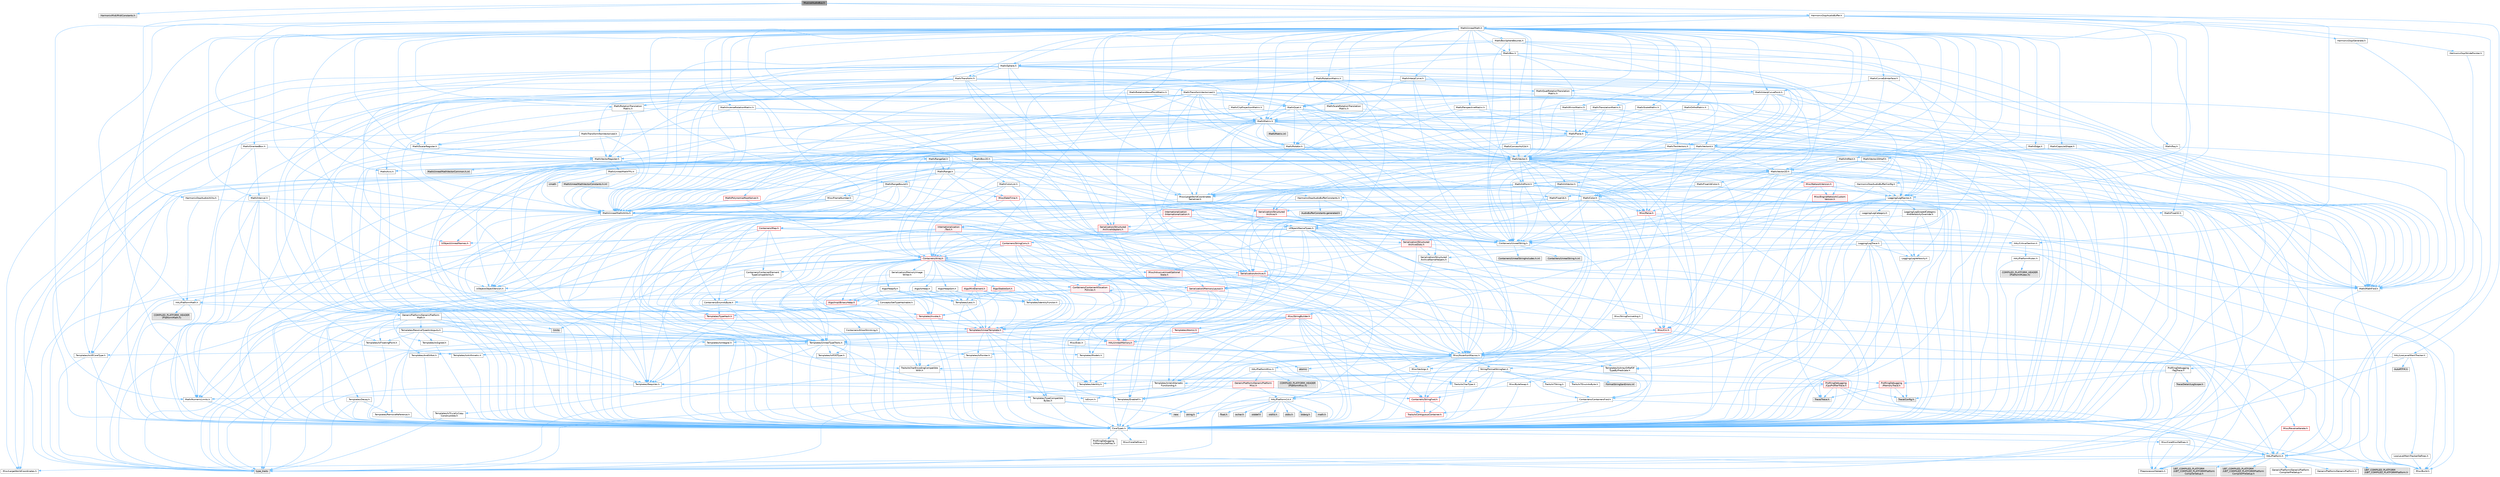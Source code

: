 digraph "MusicalAudioBus.h"
{
 // INTERACTIVE_SVG=YES
 // LATEX_PDF_SIZE
  bgcolor="transparent";
  edge [fontname=Helvetica,fontsize=10,labelfontname=Helvetica,labelfontsize=10];
  node [fontname=Helvetica,fontsize=10,shape=box,height=0.2,width=0.4];
  Node1 [id="Node000001",label="MusicalAudioBus.h",height=0.2,width=0.4,color="gray40", fillcolor="grey60", style="filled", fontcolor="black",tooltip=" "];
  Node1 -> Node2 [id="edge1_Node000001_Node000002",color="steelblue1",style="solid",tooltip=" "];
  Node2 [id="Node000002",label="HarmonixMidi/MidiConstants.h",height=0.2,width=0.4,color="grey60", fillcolor="#E0E0E0", style="filled",tooltip=" "];
  Node1 -> Node3 [id="edge2_Node000001_Node000003",color="steelblue1",style="solid",tooltip=" "];
  Node3 [id="Node000003",label="HarmonixDsp/AudioUtility.h",height=0.2,width=0.4,color="grey40", fillcolor="white", style="filled",URL="$d4/d03/AudioUtility_8h.html",tooltip=" "];
  Node3 -> Node4 [id="edge3_Node000003_Node000004",color="steelblue1",style="solid",tooltip=" "];
  Node4 [id="Node000004",label="HAL/PlatformMath.h",height=0.2,width=0.4,color="grey40", fillcolor="white", style="filled",URL="$dc/d53/PlatformMath_8h.html",tooltip=" "];
  Node4 -> Node5 [id="edge4_Node000004_Node000005",color="steelblue1",style="solid",tooltip=" "];
  Node5 [id="Node000005",label="CoreTypes.h",height=0.2,width=0.4,color="grey40", fillcolor="white", style="filled",URL="$dc/dec/CoreTypes_8h.html",tooltip=" "];
  Node5 -> Node6 [id="edge5_Node000005_Node000006",color="steelblue1",style="solid",tooltip=" "];
  Node6 [id="Node000006",label="HAL/Platform.h",height=0.2,width=0.4,color="grey40", fillcolor="white", style="filled",URL="$d9/dd0/Platform_8h.html",tooltip=" "];
  Node6 -> Node7 [id="edge6_Node000006_Node000007",color="steelblue1",style="solid",tooltip=" "];
  Node7 [id="Node000007",label="Misc/Build.h",height=0.2,width=0.4,color="grey40", fillcolor="white", style="filled",URL="$d3/dbb/Build_8h.html",tooltip=" "];
  Node6 -> Node8 [id="edge7_Node000006_Node000008",color="steelblue1",style="solid",tooltip=" "];
  Node8 [id="Node000008",label="Misc/LargeWorldCoordinates.h",height=0.2,width=0.4,color="grey40", fillcolor="white", style="filled",URL="$d2/dcb/LargeWorldCoordinates_8h.html",tooltip=" "];
  Node6 -> Node9 [id="edge8_Node000006_Node000009",color="steelblue1",style="solid",tooltip=" "];
  Node9 [id="Node000009",label="type_traits",height=0.2,width=0.4,color="grey60", fillcolor="#E0E0E0", style="filled",tooltip=" "];
  Node6 -> Node10 [id="edge9_Node000006_Node000010",color="steelblue1",style="solid",tooltip=" "];
  Node10 [id="Node000010",label="PreprocessorHelpers.h",height=0.2,width=0.4,color="grey40", fillcolor="white", style="filled",URL="$db/ddb/PreprocessorHelpers_8h.html",tooltip=" "];
  Node6 -> Node11 [id="edge10_Node000006_Node000011",color="steelblue1",style="solid",tooltip=" "];
  Node11 [id="Node000011",label="UBT_COMPILED_PLATFORM\l/UBT_COMPILED_PLATFORMPlatform\lCompilerPreSetup.h",height=0.2,width=0.4,color="grey60", fillcolor="#E0E0E0", style="filled",tooltip=" "];
  Node6 -> Node12 [id="edge11_Node000006_Node000012",color="steelblue1",style="solid",tooltip=" "];
  Node12 [id="Node000012",label="GenericPlatform/GenericPlatform\lCompilerPreSetup.h",height=0.2,width=0.4,color="grey40", fillcolor="white", style="filled",URL="$d9/dc8/GenericPlatformCompilerPreSetup_8h.html",tooltip=" "];
  Node6 -> Node13 [id="edge12_Node000006_Node000013",color="steelblue1",style="solid",tooltip=" "];
  Node13 [id="Node000013",label="GenericPlatform/GenericPlatform.h",height=0.2,width=0.4,color="grey40", fillcolor="white", style="filled",URL="$d6/d84/GenericPlatform_8h.html",tooltip=" "];
  Node6 -> Node14 [id="edge13_Node000006_Node000014",color="steelblue1",style="solid",tooltip=" "];
  Node14 [id="Node000014",label="UBT_COMPILED_PLATFORM\l/UBT_COMPILED_PLATFORMPlatform.h",height=0.2,width=0.4,color="grey60", fillcolor="#E0E0E0", style="filled",tooltip=" "];
  Node6 -> Node15 [id="edge14_Node000006_Node000015",color="steelblue1",style="solid",tooltip=" "];
  Node15 [id="Node000015",label="UBT_COMPILED_PLATFORM\l/UBT_COMPILED_PLATFORMPlatform\lCompilerSetup.h",height=0.2,width=0.4,color="grey60", fillcolor="#E0E0E0", style="filled",tooltip=" "];
  Node5 -> Node16 [id="edge15_Node000005_Node000016",color="steelblue1",style="solid",tooltip=" "];
  Node16 [id="Node000016",label="ProfilingDebugging\l/UMemoryDefines.h",height=0.2,width=0.4,color="grey40", fillcolor="white", style="filled",URL="$d2/da2/UMemoryDefines_8h.html",tooltip=" "];
  Node5 -> Node17 [id="edge16_Node000005_Node000017",color="steelblue1",style="solid",tooltip=" "];
  Node17 [id="Node000017",label="Misc/CoreMiscDefines.h",height=0.2,width=0.4,color="grey40", fillcolor="white", style="filled",URL="$da/d38/CoreMiscDefines_8h.html",tooltip=" "];
  Node17 -> Node6 [id="edge17_Node000017_Node000006",color="steelblue1",style="solid",tooltip=" "];
  Node17 -> Node10 [id="edge18_Node000017_Node000010",color="steelblue1",style="solid",tooltip=" "];
  Node5 -> Node18 [id="edge19_Node000005_Node000018",color="steelblue1",style="solid",tooltip=" "];
  Node18 [id="Node000018",label="Misc/CoreDefines.h",height=0.2,width=0.4,color="grey40", fillcolor="white", style="filled",URL="$d3/dd2/CoreDefines_8h.html",tooltip=" "];
  Node4 -> Node19 [id="edge20_Node000004_Node000019",color="steelblue1",style="solid",tooltip=" "];
  Node19 [id="Node000019",label="GenericPlatform/GenericPlatform\lMath.h",height=0.2,width=0.4,color="grey40", fillcolor="white", style="filled",URL="$d5/d79/GenericPlatformMath_8h.html",tooltip=" "];
  Node19 -> Node5 [id="edge21_Node000019_Node000005",color="steelblue1",style="solid",tooltip=" "];
  Node19 -> Node20 [id="edge22_Node000019_Node000020",color="steelblue1",style="solid",tooltip=" "];
  Node20 [id="Node000020",label="Containers/ContainersFwd.h",height=0.2,width=0.4,color="grey40", fillcolor="white", style="filled",URL="$d4/d0a/ContainersFwd_8h.html",tooltip=" "];
  Node20 -> Node6 [id="edge23_Node000020_Node000006",color="steelblue1",style="solid",tooltip=" "];
  Node20 -> Node5 [id="edge24_Node000020_Node000005",color="steelblue1",style="solid",tooltip=" "];
  Node20 -> Node21 [id="edge25_Node000020_Node000021",color="steelblue1",style="solid",tooltip=" "];
  Node21 [id="Node000021",label="Traits/IsContiguousContainer.h",height=0.2,width=0.4,color="red", fillcolor="#FFF0F0", style="filled",URL="$d5/d3c/IsContiguousContainer_8h.html",tooltip=" "];
  Node21 -> Node5 [id="edge26_Node000021_Node000005",color="steelblue1",style="solid",tooltip=" "];
  Node19 -> Node24 [id="edge27_Node000019_Node000024",color="steelblue1",style="solid",tooltip=" "];
  Node24 [id="Node000024",label="HAL/PlatformCrt.h",height=0.2,width=0.4,color="grey40", fillcolor="white", style="filled",URL="$d8/d75/PlatformCrt_8h.html",tooltip=" "];
  Node24 -> Node25 [id="edge28_Node000024_Node000025",color="steelblue1",style="solid",tooltip=" "];
  Node25 [id="Node000025",label="new",height=0.2,width=0.4,color="grey60", fillcolor="#E0E0E0", style="filled",tooltip=" "];
  Node24 -> Node26 [id="edge29_Node000024_Node000026",color="steelblue1",style="solid",tooltip=" "];
  Node26 [id="Node000026",label="wchar.h",height=0.2,width=0.4,color="grey60", fillcolor="#E0E0E0", style="filled",tooltip=" "];
  Node24 -> Node27 [id="edge30_Node000024_Node000027",color="steelblue1",style="solid",tooltip=" "];
  Node27 [id="Node000027",label="stddef.h",height=0.2,width=0.4,color="grey60", fillcolor="#E0E0E0", style="filled",tooltip=" "];
  Node24 -> Node28 [id="edge31_Node000024_Node000028",color="steelblue1",style="solid",tooltip=" "];
  Node28 [id="Node000028",label="stdlib.h",height=0.2,width=0.4,color="grey60", fillcolor="#E0E0E0", style="filled",tooltip=" "];
  Node24 -> Node29 [id="edge32_Node000024_Node000029",color="steelblue1",style="solid",tooltip=" "];
  Node29 [id="Node000029",label="stdio.h",height=0.2,width=0.4,color="grey60", fillcolor="#E0E0E0", style="filled",tooltip=" "];
  Node24 -> Node30 [id="edge33_Node000024_Node000030",color="steelblue1",style="solid",tooltip=" "];
  Node30 [id="Node000030",label="stdarg.h",height=0.2,width=0.4,color="grey60", fillcolor="#E0E0E0", style="filled",tooltip=" "];
  Node24 -> Node31 [id="edge34_Node000024_Node000031",color="steelblue1",style="solid",tooltip=" "];
  Node31 [id="Node000031",label="math.h",height=0.2,width=0.4,color="grey60", fillcolor="#E0E0E0", style="filled",tooltip=" "];
  Node24 -> Node32 [id="edge35_Node000024_Node000032",color="steelblue1",style="solid",tooltip=" "];
  Node32 [id="Node000032",label="float.h",height=0.2,width=0.4,color="grey60", fillcolor="#E0E0E0", style="filled",tooltip=" "];
  Node24 -> Node33 [id="edge36_Node000024_Node000033",color="steelblue1",style="solid",tooltip=" "];
  Node33 [id="Node000033",label="string.h",height=0.2,width=0.4,color="grey60", fillcolor="#E0E0E0", style="filled",tooltip=" "];
  Node19 -> Node34 [id="edge37_Node000019_Node000034",color="steelblue1",style="solid",tooltip=" "];
  Node34 [id="Node000034",label="Templates/AndOrNot.h",height=0.2,width=0.4,color="grey40", fillcolor="white", style="filled",URL="$db/d0a/AndOrNot_8h.html",tooltip=" "];
  Node34 -> Node5 [id="edge38_Node000034_Node000005",color="steelblue1",style="solid",tooltip=" "];
  Node19 -> Node35 [id="edge39_Node000019_Node000035",color="steelblue1",style="solid",tooltip=" "];
  Node35 [id="Node000035",label="Templates/Decay.h",height=0.2,width=0.4,color="grey40", fillcolor="white", style="filled",URL="$dd/d0f/Decay_8h.html",tooltip=" "];
  Node35 -> Node5 [id="edge40_Node000035_Node000005",color="steelblue1",style="solid",tooltip=" "];
  Node35 -> Node36 [id="edge41_Node000035_Node000036",color="steelblue1",style="solid",tooltip=" "];
  Node36 [id="Node000036",label="Templates/RemoveReference.h",height=0.2,width=0.4,color="grey40", fillcolor="white", style="filled",URL="$da/dbe/RemoveReference_8h.html",tooltip=" "];
  Node36 -> Node5 [id="edge42_Node000036_Node000005",color="steelblue1",style="solid",tooltip=" "];
  Node35 -> Node9 [id="edge43_Node000035_Node000009",color="steelblue1",style="solid",tooltip=" "];
  Node19 -> Node37 [id="edge44_Node000019_Node000037",color="steelblue1",style="solid",tooltip=" "];
  Node37 [id="Node000037",label="Templates/IsFloatingPoint.h",height=0.2,width=0.4,color="grey40", fillcolor="white", style="filled",URL="$d3/d11/IsFloatingPoint_8h.html",tooltip=" "];
  Node37 -> Node5 [id="edge45_Node000037_Node000005",color="steelblue1",style="solid",tooltip=" "];
  Node19 -> Node38 [id="edge46_Node000019_Node000038",color="steelblue1",style="solid",tooltip=" "];
  Node38 [id="Node000038",label="Templates/UnrealTypeTraits.h",height=0.2,width=0.4,color="grey40", fillcolor="white", style="filled",URL="$d2/d2d/UnrealTypeTraits_8h.html",tooltip=" "];
  Node38 -> Node5 [id="edge47_Node000038_Node000005",color="steelblue1",style="solid",tooltip=" "];
  Node38 -> Node39 [id="edge48_Node000038_Node000039",color="steelblue1",style="solid",tooltip=" "];
  Node39 [id="Node000039",label="Templates/IsPointer.h",height=0.2,width=0.4,color="grey40", fillcolor="white", style="filled",URL="$d7/d05/IsPointer_8h.html",tooltip=" "];
  Node39 -> Node5 [id="edge49_Node000039_Node000005",color="steelblue1",style="solid",tooltip=" "];
  Node38 -> Node40 [id="edge50_Node000038_Node000040",color="steelblue1",style="solid",tooltip=" "];
  Node40 [id="Node000040",label="Misc/AssertionMacros.h",height=0.2,width=0.4,color="grey40", fillcolor="white", style="filled",URL="$d0/dfa/AssertionMacros_8h.html",tooltip=" "];
  Node40 -> Node5 [id="edge51_Node000040_Node000005",color="steelblue1",style="solid",tooltip=" "];
  Node40 -> Node6 [id="edge52_Node000040_Node000006",color="steelblue1",style="solid",tooltip=" "];
  Node40 -> Node41 [id="edge53_Node000040_Node000041",color="steelblue1",style="solid",tooltip=" "];
  Node41 [id="Node000041",label="HAL/PlatformMisc.h",height=0.2,width=0.4,color="grey40", fillcolor="white", style="filled",URL="$d0/df5/PlatformMisc_8h.html",tooltip=" "];
  Node41 -> Node5 [id="edge54_Node000041_Node000005",color="steelblue1",style="solid",tooltip=" "];
  Node41 -> Node42 [id="edge55_Node000041_Node000042",color="steelblue1",style="solid",tooltip=" "];
  Node42 [id="Node000042",label="GenericPlatform/GenericPlatform\lMisc.h",height=0.2,width=0.4,color="red", fillcolor="#FFF0F0", style="filled",URL="$db/d9a/GenericPlatformMisc_8h.html",tooltip=" "];
  Node42 -> Node43 [id="edge56_Node000042_Node000043",color="steelblue1",style="solid",tooltip=" "];
  Node43 [id="Node000043",label="Containers/StringFwd.h",height=0.2,width=0.4,color="red", fillcolor="#FFF0F0", style="filled",URL="$df/d37/StringFwd_8h.html",tooltip=" "];
  Node43 -> Node5 [id="edge57_Node000043_Node000005",color="steelblue1",style="solid",tooltip=" "];
  Node43 -> Node21 [id="edge58_Node000043_Node000021",color="steelblue1",style="solid",tooltip=" "];
  Node42 -> Node5 [id="edge59_Node000042_Node000005",color="steelblue1",style="solid",tooltip=" "];
  Node42 -> Node24 [id="edge60_Node000042_Node000024",color="steelblue1",style="solid",tooltip=" "];
  Node42 -> Node49 [id="edge61_Node000042_Node000049",color="steelblue1",style="solid",tooltip=" "];
  Node49 [id="Node000049",label="Math/NumericLimits.h",height=0.2,width=0.4,color="grey40", fillcolor="white", style="filled",URL="$df/d1b/NumericLimits_8h.html",tooltip=" "];
  Node49 -> Node5 [id="edge62_Node000049_Node000005",color="steelblue1",style="solid",tooltip=" "];
  Node41 -> Node54 [id="edge63_Node000041_Node000054",color="steelblue1",style="solid",tooltip=" "];
  Node54 [id="Node000054",label="COMPILED_PLATFORM_HEADER\l(PlatformMisc.h)",height=0.2,width=0.4,color="grey60", fillcolor="#E0E0E0", style="filled",tooltip=" "];
  Node41 -> Node55 [id="edge64_Node000041_Node000055",color="steelblue1",style="solid",tooltip=" "];
  Node55 [id="Node000055",label="ProfilingDebugging\l/CpuProfilerTrace.h",height=0.2,width=0.4,color="red", fillcolor="#FFF0F0", style="filled",URL="$da/dcb/CpuProfilerTrace_8h.html",tooltip=" "];
  Node55 -> Node5 [id="edge65_Node000055_Node000005",color="steelblue1",style="solid",tooltip=" "];
  Node55 -> Node20 [id="edge66_Node000055_Node000020",color="steelblue1",style="solid",tooltip=" "];
  Node55 -> Node10 [id="edge67_Node000055_Node000010",color="steelblue1",style="solid",tooltip=" "];
  Node55 -> Node7 [id="edge68_Node000055_Node000007",color="steelblue1",style="solid",tooltip=" "];
  Node55 -> Node59 [id="edge69_Node000055_Node000059",color="steelblue1",style="solid",tooltip=" "];
  Node59 [id="Node000059",label="Trace/Config.h",height=0.2,width=0.4,color="grey60", fillcolor="#E0E0E0", style="filled",tooltip=" "];
  Node55 -> Node62 [id="edge70_Node000055_Node000062",color="steelblue1",style="solid",tooltip=" "];
  Node62 [id="Node000062",label="Trace/Trace.h",height=0.2,width=0.4,color="grey60", fillcolor="#E0E0E0", style="filled",tooltip=" "];
  Node40 -> Node10 [id="edge71_Node000040_Node000010",color="steelblue1",style="solid",tooltip=" "];
  Node40 -> Node63 [id="edge72_Node000040_Node000063",color="steelblue1",style="solid",tooltip=" "];
  Node63 [id="Node000063",label="Templates/EnableIf.h",height=0.2,width=0.4,color="grey40", fillcolor="white", style="filled",URL="$d7/d60/EnableIf_8h.html",tooltip=" "];
  Node63 -> Node5 [id="edge73_Node000063_Node000005",color="steelblue1",style="solid",tooltip=" "];
  Node40 -> Node64 [id="edge74_Node000040_Node000064",color="steelblue1",style="solid",tooltip=" "];
  Node64 [id="Node000064",label="Templates/IsArrayOrRefOf\lTypeByPredicate.h",height=0.2,width=0.4,color="grey40", fillcolor="white", style="filled",URL="$d6/da1/IsArrayOrRefOfTypeByPredicate_8h.html",tooltip=" "];
  Node64 -> Node5 [id="edge75_Node000064_Node000005",color="steelblue1",style="solid",tooltip=" "];
  Node40 -> Node65 [id="edge76_Node000040_Node000065",color="steelblue1",style="solid",tooltip=" "];
  Node65 [id="Node000065",label="Templates/IsValidVariadic\lFunctionArg.h",height=0.2,width=0.4,color="grey40", fillcolor="white", style="filled",URL="$d0/dc8/IsValidVariadicFunctionArg_8h.html",tooltip=" "];
  Node65 -> Node5 [id="edge77_Node000065_Node000005",color="steelblue1",style="solid",tooltip=" "];
  Node65 -> Node66 [id="edge78_Node000065_Node000066",color="steelblue1",style="solid",tooltip=" "];
  Node66 [id="Node000066",label="IsEnum.h",height=0.2,width=0.4,color="grey40", fillcolor="white", style="filled",URL="$d4/de5/IsEnum_8h.html",tooltip=" "];
  Node65 -> Node9 [id="edge79_Node000065_Node000009",color="steelblue1",style="solid",tooltip=" "];
  Node40 -> Node67 [id="edge80_Node000040_Node000067",color="steelblue1",style="solid",tooltip=" "];
  Node67 [id="Node000067",label="Traits/IsCharEncodingCompatible\lWith.h",height=0.2,width=0.4,color="grey40", fillcolor="white", style="filled",URL="$df/dd1/IsCharEncodingCompatibleWith_8h.html",tooltip=" "];
  Node67 -> Node9 [id="edge81_Node000067_Node000009",color="steelblue1",style="solid",tooltip=" "];
  Node67 -> Node68 [id="edge82_Node000067_Node000068",color="steelblue1",style="solid",tooltip=" "];
  Node68 [id="Node000068",label="Traits/IsCharType.h",height=0.2,width=0.4,color="grey40", fillcolor="white", style="filled",URL="$db/d51/IsCharType_8h.html",tooltip=" "];
  Node68 -> Node5 [id="edge83_Node000068_Node000005",color="steelblue1",style="solid",tooltip=" "];
  Node40 -> Node69 [id="edge84_Node000040_Node000069",color="steelblue1",style="solid",tooltip=" "];
  Node69 [id="Node000069",label="Misc/VarArgs.h",height=0.2,width=0.4,color="grey40", fillcolor="white", style="filled",URL="$d5/d6f/VarArgs_8h.html",tooltip=" "];
  Node69 -> Node5 [id="edge85_Node000069_Node000005",color="steelblue1",style="solid",tooltip=" "];
  Node40 -> Node70 [id="edge86_Node000040_Node000070",color="steelblue1",style="solid",tooltip=" "];
  Node70 [id="Node000070",label="String/FormatStringSan.h",height=0.2,width=0.4,color="grey40", fillcolor="white", style="filled",URL="$d3/d8b/FormatStringSan_8h.html",tooltip=" "];
  Node70 -> Node9 [id="edge87_Node000070_Node000009",color="steelblue1",style="solid",tooltip=" "];
  Node70 -> Node5 [id="edge88_Node000070_Node000005",color="steelblue1",style="solid",tooltip=" "];
  Node70 -> Node71 [id="edge89_Node000070_Node000071",color="steelblue1",style="solid",tooltip=" "];
  Node71 [id="Node000071",label="Templates/Requires.h",height=0.2,width=0.4,color="grey40", fillcolor="white", style="filled",URL="$dc/d96/Requires_8h.html",tooltip=" "];
  Node71 -> Node63 [id="edge90_Node000071_Node000063",color="steelblue1",style="solid",tooltip=" "];
  Node71 -> Node9 [id="edge91_Node000071_Node000009",color="steelblue1",style="solid",tooltip=" "];
  Node70 -> Node72 [id="edge92_Node000070_Node000072",color="steelblue1",style="solid",tooltip=" "];
  Node72 [id="Node000072",label="Templates/Identity.h",height=0.2,width=0.4,color="grey40", fillcolor="white", style="filled",URL="$d0/dd5/Identity_8h.html",tooltip=" "];
  Node70 -> Node65 [id="edge93_Node000070_Node000065",color="steelblue1",style="solid",tooltip=" "];
  Node70 -> Node68 [id="edge94_Node000070_Node000068",color="steelblue1",style="solid",tooltip=" "];
  Node70 -> Node73 [id="edge95_Node000070_Node000073",color="steelblue1",style="solid",tooltip=" "];
  Node73 [id="Node000073",label="Traits/IsTEnumAsByte.h",height=0.2,width=0.4,color="grey40", fillcolor="white", style="filled",URL="$d1/de6/IsTEnumAsByte_8h.html",tooltip=" "];
  Node70 -> Node74 [id="edge96_Node000070_Node000074",color="steelblue1",style="solid",tooltip=" "];
  Node74 [id="Node000074",label="Traits/IsTString.h",height=0.2,width=0.4,color="grey40", fillcolor="white", style="filled",URL="$d0/df8/IsTString_8h.html",tooltip=" "];
  Node74 -> Node20 [id="edge97_Node000074_Node000020",color="steelblue1",style="solid",tooltip=" "];
  Node70 -> Node20 [id="edge98_Node000070_Node000020",color="steelblue1",style="solid",tooltip=" "];
  Node70 -> Node75 [id="edge99_Node000070_Node000075",color="steelblue1",style="solid",tooltip=" "];
  Node75 [id="Node000075",label="FormatStringSanErrors.inl",height=0.2,width=0.4,color="grey60", fillcolor="#E0E0E0", style="filled",tooltip=" "];
  Node40 -> Node76 [id="edge100_Node000040_Node000076",color="steelblue1",style="solid",tooltip=" "];
  Node76 [id="Node000076",label="atomic",height=0.2,width=0.4,color="grey60", fillcolor="#E0E0E0", style="filled",tooltip=" "];
  Node38 -> Node34 [id="edge101_Node000038_Node000034",color="steelblue1",style="solid",tooltip=" "];
  Node38 -> Node63 [id="edge102_Node000038_Node000063",color="steelblue1",style="solid",tooltip=" "];
  Node38 -> Node77 [id="edge103_Node000038_Node000077",color="steelblue1",style="solid",tooltip=" "];
  Node77 [id="Node000077",label="Templates/IsArithmetic.h",height=0.2,width=0.4,color="grey40", fillcolor="white", style="filled",URL="$d2/d5d/IsArithmetic_8h.html",tooltip=" "];
  Node77 -> Node5 [id="edge104_Node000077_Node000005",color="steelblue1",style="solid",tooltip=" "];
  Node38 -> Node66 [id="edge105_Node000038_Node000066",color="steelblue1",style="solid",tooltip=" "];
  Node38 -> Node78 [id="edge106_Node000038_Node000078",color="steelblue1",style="solid",tooltip=" "];
  Node78 [id="Node000078",label="Templates/Models.h",height=0.2,width=0.4,color="grey40", fillcolor="white", style="filled",URL="$d3/d0c/Models_8h.html",tooltip=" "];
  Node78 -> Node72 [id="edge107_Node000078_Node000072",color="steelblue1",style="solid",tooltip=" "];
  Node38 -> Node79 [id="edge108_Node000038_Node000079",color="steelblue1",style="solid",tooltip=" "];
  Node79 [id="Node000079",label="Templates/IsPODType.h",height=0.2,width=0.4,color="grey40", fillcolor="white", style="filled",URL="$d7/db1/IsPODType_8h.html",tooltip=" "];
  Node79 -> Node5 [id="edge109_Node000079_Node000005",color="steelblue1",style="solid",tooltip=" "];
  Node38 -> Node80 [id="edge110_Node000038_Node000080",color="steelblue1",style="solid",tooltip=" "];
  Node80 [id="Node000080",label="Templates/IsUECoreType.h",height=0.2,width=0.4,color="grey40", fillcolor="white", style="filled",URL="$d1/db8/IsUECoreType_8h.html",tooltip=" "];
  Node80 -> Node5 [id="edge111_Node000080_Node000005",color="steelblue1",style="solid",tooltip=" "];
  Node80 -> Node9 [id="edge112_Node000080_Node000009",color="steelblue1",style="solid",tooltip=" "];
  Node38 -> Node81 [id="edge113_Node000038_Node000081",color="steelblue1",style="solid",tooltip=" "];
  Node81 [id="Node000081",label="Templates/IsTriviallyCopy\lConstructible.h",height=0.2,width=0.4,color="grey40", fillcolor="white", style="filled",URL="$d3/d78/IsTriviallyCopyConstructible_8h.html",tooltip=" "];
  Node81 -> Node5 [id="edge114_Node000081_Node000005",color="steelblue1",style="solid",tooltip=" "];
  Node81 -> Node9 [id="edge115_Node000081_Node000009",color="steelblue1",style="solid",tooltip=" "];
  Node19 -> Node71 [id="edge116_Node000019_Node000071",color="steelblue1",style="solid",tooltip=" "];
  Node19 -> Node82 [id="edge117_Node000019_Node000082",color="steelblue1",style="solid",tooltip=" "];
  Node82 [id="Node000082",label="Templates/ResolveTypeAmbiguity.h",height=0.2,width=0.4,color="grey40", fillcolor="white", style="filled",URL="$df/d1f/ResolveTypeAmbiguity_8h.html",tooltip=" "];
  Node82 -> Node5 [id="edge118_Node000082_Node000005",color="steelblue1",style="solid",tooltip=" "];
  Node82 -> Node37 [id="edge119_Node000082_Node000037",color="steelblue1",style="solid",tooltip=" "];
  Node82 -> Node38 [id="edge120_Node000082_Node000038",color="steelblue1",style="solid",tooltip=" "];
  Node82 -> Node83 [id="edge121_Node000082_Node000083",color="steelblue1",style="solid",tooltip=" "];
  Node83 [id="Node000083",label="Templates/IsSigned.h",height=0.2,width=0.4,color="grey40", fillcolor="white", style="filled",URL="$d8/dd8/IsSigned_8h.html",tooltip=" "];
  Node83 -> Node5 [id="edge122_Node000083_Node000005",color="steelblue1",style="solid",tooltip=" "];
  Node82 -> Node84 [id="edge123_Node000082_Node000084",color="steelblue1",style="solid",tooltip=" "];
  Node84 [id="Node000084",label="Templates/IsIntegral.h",height=0.2,width=0.4,color="grey40", fillcolor="white", style="filled",URL="$da/d64/IsIntegral_8h.html",tooltip=" "];
  Node84 -> Node5 [id="edge124_Node000084_Node000005",color="steelblue1",style="solid",tooltip=" "];
  Node82 -> Node71 [id="edge125_Node000082_Node000071",color="steelblue1",style="solid",tooltip=" "];
  Node19 -> Node85 [id="edge126_Node000019_Node000085",color="steelblue1",style="solid",tooltip=" "];
  Node85 [id="Node000085",label="Templates/TypeCompatible\lBytes.h",height=0.2,width=0.4,color="grey40", fillcolor="white", style="filled",URL="$df/d0a/TypeCompatibleBytes_8h.html",tooltip=" "];
  Node85 -> Node5 [id="edge127_Node000085_Node000005",color="steelblue1",style="solid",tooltip=" "];
  Node85 -> Node33 [id="edge128_Node000085_Node000033",color="steelblue1",style="solid",tooltip=" "];
  Node85 -> Node25 [id="edge129_Node000085_Node000025",color="steelblue1",style="solid",tooltip=" "];
  Node85 -> Node9 [id="edge130_Node000085_Node000009",color="steelblue1",style="solid",tooltip=" "];
  Node19 -> Node86 [id="edge131_Node000019_Node000086",color="steelblue1",style="solid",tooltip=" "];
  Node86 [id="Node000086",label="limits",height=0.2,width=0.4,color="grey60", fillcolor="#E0E0E0", style="filled",tooltip=" "];
  Node19 -> Node9 [id="edge132_Node000019_Node000009",color="steelblue1",style="solid",tooltip=" "];
  Node4 -> Node87 [id="edge133_Node000004_Node000087",color="steelblue1",style="solid",tooltip=" "];
  Node87 [id="Node000087",label="COMPILED_PLATFORM_HEADER\l(PlatformMath.h)",height=0.2,width=0.4,color="grey60", fillcolor="#E0E0E0", style="filled",tooltip=" "];
  Node3 -> Node88 [id="edge134_Node000003_Node000088",color="steelblue1",style="solid",tooltip=" "];
  Node88 [id="Node000088",label="Math/UnrealMathUtility.h",height=0.2,width=0.4,color="grey40", fillcolor="white", style="filled",URL="$db/db8/UnrealMathUtility_8h.html",tooltip=" "];
  Node88 -> Node5 [id="edge135_Node000088_Node000005",color="steelblue1",style="solid",tooltip=" "];
  Node88 -> Node40 [id="edge136_Node000088_Node000040",color="steelblue1",style="solid",tooltip=" "];
  Node88 -> Node4 [id="edge137_Node000088_Node000004",color="steelblue1",style="solid",tooltip=" "];
  Node88 -> Node46 [id="edge138_Node000088_Node000046",color="steelblue1",style="solid",tooltip=" "];
  Node46 [id="Node000046",label="Math/MathFwd.h",height=0.2,width=0.4,color="grey40", fillcolor="white", style="filled",URL="$d2/d10/MathFwd_8h.html",tooltip=" "];
  Node46 -> Node6 [id="edge139_Node000046_Node000006",color="steelblue1",style="solid",tooltip=" "];
  Node88 -> Node72 [id="edge140_Node000088_Node000072",color="steelblue1",style="solid",tooltip=" "];
  Node88 -> Node71 [id="edge141_Node000088_Node000071",color="steelblue1",style="solid",tooltip=" "];
  Node1 -> Node89 [id="edge142_Node000001_Node000089",color="steelblue1",style="solid",tooltip=" "];
  Node89 [id="Node000089",label="HarmonixDsp/AudioBuffer.h",height=0.2,width=0.4,color="grey40", fillcolor="white", style="filled",URL="$d7/da7/AudioBuffer_8h.html",tooltip=" "];
  Node89 -> Node90 [id="edge143_Node000089_Node000090",color="steelblue1",style="solid",tooltip=" "];
  Node90 [id="Node000090",label="HarmonixDsp/AudioBufferConfig.h",height=0.2,width=0.4,color="grey40", fillcolor="white", style="filled",URL="$d8/d7f/AudioBufferConfig_8h.html",tooltip=" "];
  Node90 -> Node91 [id="edge144_Node000090_Node000091",color="steelblue1",style="solid",tooltip=" "];
  Node91 [id="Node000091",label="HarmonixDsp/AudioBufferConstants.h",height=0.2,width=0.4,color="grey40", fillcolor="white", style="filled",URL="$df/d16/AudioBufferConstants_8h.html",tooltip=" "];
  Node91 -> Node92 [id="edge145_Node000091_Node000092",color="steelblue1",style="solid",tooltip=" "];
  Node92 [id="Node000092",label="Containers/UnrealString.h",height=0.2,width=0.4,color="grey40", fillcolor="white", style="filled",URL="$d5/dba/UnrealString_8h.html",tooltip=" "];
  Node92 -> Node93 [id="edge146_Node000092_Node000093",color="steelblue1",style="solid",tooltip=" "];
  Node93 [id="Node000093",label="Containers/UnrealStringIncludes.h.inl",height=0.2,width=0.4,color="grey60", fillcolor="#E0E0E0", style="filled",tooltip=" "];
  Node92 -> Node94 [id="edge147_Node000092_Node000094",color="steelblue1",style="solid",tooltip=" "];
  Node94 [id="Node000094",label="Containers/UnrealString.h.inl",height=0.2,width=0.4,color="grey60", fillcolor="#E0E0E0", style="filled",tooltip=" "];
  Node92 -> Node95 [id="edge148_Node000092_Node000095",color="steelblue1",style="solid",tooltip=" "];
  Node95 [id="Node000095",label="Misc/StringFormatArg.h",height=0.2,width=0.4,color="grey40", fillcolor="white", style="filled",URL="$d2/d16/StringFormatArg_8h.html",tooltip=" "];
  Node95 -> Node20 [id="edge149_Node000095_Node000020",color="steelblue1",style="solid",tooltip=" "];
  Node91 -> Node88 [id="edge150_Node000091_Node000088",color="steelblue1",style="solid",tooltip=" "];
  Node91 -> Node96 [id="edge151_Node000091_Node000096",color="steelblue1",style="solid",tooltip=" "];
  Node96 [id="Node000096",label="AudioBufferConstants.generated.h",height=0.2,width=0.4,color="grey60", fillcolor="#E0E0E0", style="filled",tooltip=" "];
  Node90 -> Node92 [id="edge152_Node000090_Node000092",color="steelblue1",style="solid",tooltip=" "];
  Node90 -> Node97 [id="edge153_Node000090_Node000097",color="steelblue1",style="solid",tooltip=" "];
  Node97 [id="Node000097",label="Logging/LogMacros.h",height=0.2,width=0.4,color="grey40", fillcolor="white", style="filled",URL="$d0/d16/LogMacros_8h.html",tooltip=" "];
  Node97 -> Node92 [id="edge154_Node000097_Node000092",color="steelblue1",style="solid",tooltip=" "];
  Node97 -> Node5 [id="edge155_Node000097_Node000005",color="steelblue1",style="solid",tooltip=" "];
  Node97 -> Node10 [id="edge156_Node000097_Node000010",color="steelblue1",style="solid",tooltip=" "];
  Node97 -> Node98 [id="edge157_Node000097_Node000098",color="steelblue1",style="solid",tooltip=" "];
  Node98 [id="Node000098",label="Logging/LogCategory.h",height=0.2,width=0.4,color="grey40", fillcolor="white", style="filled",URL="$d9/d36/LogCategory_8h.html",tooltip=" "];
  Node98 -> Node5 [id="edge158_Node000098_Node000005",color="steelblue1",style="solid",tooltip=" "];
  Node98 -> Node99 [id="edge159_Node000098_Node000099",color="steelblue1",style="solid",tooltip=" "];
  Node99 [id="Node000099",label="Logging/LogVerbosity.h",height=0.2,width=0.4,color="grey40", fillcolor="white", style="filled",URL="$d2/d8f/LogVerbosity_8h.html",tooltip=" "];
  Node99 -> Node5 [id="edge160_Node000099_Node000005",color="steelblue1",style="solid",tooltip=" "];
  Node98 -> Node100 [id="edge161_Node000098_Node000100",color="steelblue1",style="solid",tooltip=" "];
  Node100 [id="Node000100",label="UObject/NameTypes.h",height=0.2,width=0.4,color="grey40", fillcolor="white", style="filled",URL="$d6/d35/NameTypes_8h.html",tooltip=" "];
  Node100 -> Node5 [id="edge162_Node000100_Node000005",color="steelblue1",style="solid",tooltip=" "];
  Node100 -> Node40 [id="edge163_Node000100_Node000040",color="steelblue1",style="solid",tooltip=" "];
  Node100 -> Node101 [id="edge164_Node000100_Node000101",color="steelblue1",style="solid",tooltip=" "];
  Node101 [id="Node000101",label="HAL/UnrealMemory.h",height=0.2,width=0.4,color="red", fillcolor="#FFF0F0", style="filled",URL="$d9/d96/UnrealMemory_8h.html",tooltip=" "];
  Node101 -> Node5 [id="edge165_Node000101_Node000005",color="steelblue1",style="solid",tooltip=" "];
  Node101 -> Node116 [id="edge166_Node000101_Node000116",color="steelblue1",style="solid",tooltip=" "];
  Node116 [id="Node000116",label="ProfilingDebugging\l/MemoryTrace.h",height=0.2,width=0.4,color="red", fillcolor="#FFF0F0", style="filled",URL="$da/dd7/MemoryTrace_8h.html",tooltip=" "];
  Node116 -> Node6 [id="edge167_Node000116_Node000006",color="steelblue1",style="solid",tooltip=" "];
  Node116 -> Node59 [id="edge168_Node000116_Node000059",color="steelblue1",style="solid",tooltip=" "];
  Node116 -> Node62 [id="edge169_Node000116_Node000062",color="steelblue1",style="solid",tooltip=" "];
  Node101 -> Node39 [id="edge170_Node000101_Node000039",color="steelblue1",style="solid",tooltip=" "];
  Node100 -> Node38 [id="edge171_Node000100_Node000038",color="steelblue1",style="solid",tooltip=" "];
  Node100 -> Node117 [id="edge172_Node000100_Node000117",color="steelblue1",style="solid",tooltip=" "];
  Node117 [id="Node000117",label="Templates/UnrealTemplate.h",height=0.2,width=0.4,color="red", fillcolor="#FFF0F0", style="filled",URL="$d4/d24/UnrealTemplate_8h.html",tooltip=" "];
  Node117 -> Node5 [id="edge173_Node000117_Node000005",color="steelblue1",style="solid",tooltip=" "];
  Node117 -> Node39 [id="edge174_Node000117_Node000039",color="steelblue1",style="solid",tooltip=" "];
  Node117 -> Node101 [id="edge175_Node000117_Node000101",color="steelblue1",style="solid",tooltip=" "];
  Node117 -> Node38 [id="edge176_Node000117_Node000038",color="steelblue1",style="solid",tooltip=" "];
  Node117 -> Node36 [id="edge177_Node000117_Node000036",color="steelblue1",style="solid",tooltip=" "];
  Node117 -> Node71 [id="edge178_Node000117_Node000071",color="steelblue1",style="solid",tooltip=" "];
  Node117 -> Node85 [id="edge179_Node000117_Node000085",color="steelblue1",style="solid",tooltip=" "];
  Node117 -> Node72 [id="edge180_Node000117_Node000072",color="steelblue1",style="solid",tooltip=" "];
  Node117 -> Node21 [id="edge181_Node000117_Node000021",color="steelblue1",style="solid",tooltip=" "];
  Node117 -> Node9 [id="edge182_Node000117_Node000009",color="steelblue1",style="solid",tooltip=" "];
  Node100 -> Node92 [id="edge183_Node000100_Node000092",color="steelblue1",style="solid",tooltip=" "];
  Node100 -> Node121 [id="edge184_Node000100_Node000121",color="steelblue1",style="solid",tooltip=" "];
  Node121 [id="Node000121",label="HAL/CriticalSection.h",height=0.2,width=0.4,color="grey40", fillcolor="white", style="filled",URL="$d6/d90/CriticalSection_8h.html",tooltip=" "];
  Node121 -> Node122 [id="edge185_Node000121_Node000122",color="steelblue1",style="solid",tooltip=" "];
  Node122 [id="Node000122",label="HAL/PlatformMutex.h",height=0.2,width=0.4,color="grey40", fillcolor="white", style="filled",URL="$d9/d0b/PlatformMutex_8h.html",tooltip=" "];
  Node122 -> Node5 [id="edge186_Node000122_Node000005",color="steelblue1",style="solid",tooltip=" "];
  Node122 -> Node123 [id="edge187_Node000122_Node000123",color="steelblue1",style="solid",tooltip=" "];
  Node123 [id="Node000123",label="COMPILED_PLATFORM_HEADER\l(PlatformMutex.h)",height=0.2,width=0.4,color="grey60", fillcolor="#E0E0E0", style="filled",tooltip=" "];
  Node100 -> Node124 [id="edge188_Node000100_Node000124",color="steelblue1",style="solid",tooltip=" "];
  Node124 [id="Node000124",label="Containers/StringConv.h",height=0.2,width=0.4,color="red", fillcolor="#FFF0F0", style="filled",URL="$d3/ddf/StringConv_8h.html",tooltip=" "];
  Node124 -> Node5 [id="edge189_Node000124_Node000005",color="steelblue1",style="solid",tooltip=" "];
  Node124 -> Node40 [id="edge190_Node000124_Node000040",color="steelblue1",style="solid",tooltip=" "];
  Node124 -> Node125 [id="edge191_Node000124_Node000125",color="steelblue1",style="solid",tooltip=" "];
  Node125 [id="Node000125",label="Containers/ContainerAllocation\lPolicies.h",height=0.2,width=0.4,color="red", fillcolor="#FFF0F0", style="filled",URL="$d7/dff/ContainerAllocationPolicies_8h.html",tooltip=" "];
  Node125 -> Node5 [id="edge192_Node000125_Node000005",color="steelblue1",style="solid",tooltip=" "];
  Node125 -> Node125 [id="edge193_Node000125_Node000125",color="steelblue1",style="solid",tooltip=" "];
  Node125 -> Node4 [id="edge194_Node000125_Node000004",color="steelblue1",style="solid",tooltip=" "];
  Node125 -> Node101 [id="edge195_Node000125_Node000101",color="steelblue1",style="solid",tooltip=" "];
  Node125 -> Node49 [id="edge196_Node000125_Node000049",color="steelblue1",style="solid",tooltip=" "];
  Node125 -> Node40 [id="edge197_Node000125_Node000040",color="steelblue1",style="solid",tooltip=" "];
  Node125 -> Node85 [id="edge198_Node000125_Node000085",color="steelblue1",style="solid",tooltip=" "];
  Node125 -> Node9 [id="edge199_Node000125_Node000009",color="steelblue1",style="solid",tooltip=" "];
  Node124 -> Node129 [id="edge200_Node000124_Node000129",color="steelblue1",style="solid",tooltip=" "];
  Node129 [id="Node000129",label="Containers/Array.h",height=0.2,width=0.4,color="red", fillcolor="#FFF0F0", style="filled",URL="$df/dd0/Array_8h.html",tooltip=" "];
  Node129 -> Node5 [id="edge201_Node000129_Node000005",color="steelblue1",style="solid",tooltip=" "];
  Node129 -> Node40 [id="edge202_Node000129_Node000040",color="steelblue1",style="solid",tooltip=" "];
  Node129 -> Node130 [id="edge203_Node000129_Node000130",color="steelblue1",style="solid",tooltip=" "];
  Node130 [id="Node000130",label="Misc/IntrusiveUnsetOptional\lState.h",height=0.2,width=0.4,color="red", fillcolor="#FFF0F0", style="filled",URL="$d2/d0a/IntrusiveUnsetOptionalState_8h.html",tooltip=" "];
  Node129 -> Node132 [id="edge204_Node000129_Node000132",color="steelblue1",style="solid",tooltip=" "];
  Node132 [id="Node000132",label="Misc/ReverseIterate.h",height=0.2,width=0.4,color="red", fillcolor="#FFF0F0", style="filled",URL="$db/de3/ReverseIterate_8h.html",tooltip=" "];
  Node132 -> Node6 [id="edge205_Node000132_Node000006",color="steelblue1",style="solid",tooltip=" "];
  Node129 -> Node101 [id="edge206_Node000129_Node000101",color="steelblue1",style="solid",tooltip=" "];
  Node129 -> Node38 [id="edge207_Node000129_Node000038",color="steelblue1",style="solid",tooltip=" "];
  Node129 -> Node117 [id="edge208_Node000129_Node000117",color="steelblue1",style="solid",tooltip=" "];
  Node129 -> Node134 [id="edge209_Node000129_Node000134",color="steelblue1",style="solid",tooltip=" "];
  Node134 [id="Node000134",label="Containers/AllowShrinking.h",height=0.2,width=0.4,color="grey40", fillcolor="white", style="filled",URL="$d7/d1a/AllowShrinking_8h.html",tooltip=" "];
  Node134 -> Node5 [id="edge210_Node000134_Node000005",color="steelblue1",style="solid",tooltip=" "];
  Node129 -> Node125 [id="edge211_Node000129_Node000125",color="steelblue1",style="solid",tooltip=" "];
  Node129 -> Node135 [id="edge212_Node000129_Node000135",color="steelblue1",style="solid",tooltip=" "];
  Node135 [id="Node000135",label="Containers/ContainerElement\lTypeCompatibility.h",height=0.2,width=0.4,color="grey40", fillcolor="white", style="filled",URL="$df/ddf/ContainerElementTypeCompatibility_8h.html",tooltip=" "];
  Node135 -> Node5 [id="edge213_Node000135_Node000005",color="steelblue1",style="solid",tooltip=" "];
  Node135 -> Node38 [id="edge214_Node000135_Node000038",color="steelblue1",style="solid",tooltip=" "];
  Node129 -> Node136 [id="edge215_Node000129_Node000136",color="steelblue1",style="solid",tooltip=" "];
  Node136 [id="Node000136",label="Serialization/Archive.h",height=0.2,width=0.4,color="red", fillcolor="#FFF0F0", style="filled",URL="$d7/d3b/Archive_8h.html",tooltip=" "];
  Node136 -> Node5 [id="edge216_Node000136_Node000005",color="steelblue1",style="solid",tooltip=" "];
  Node136 -> Node46 [id="edge217_Node000136_Node000046",color="steelblue1",style="solid",tooltip=" "];
  Node136 -> Node40 [id="edge218_Node000136_Node000040",color="steelblue1",style="solid",tooltip=" "];
  Node136 -> Node7 [id="edge219_Node000136_Node000007",color="steelblue1",style="solid",tooltip=" "];
  Node136 -> Node69 [id="edge220_Node000136_Node000069",color="steelblue1",style="solid",tooltip=" "];
  Node136 -> Node63 [id="edge221_Node000136_Node000063",color="steelblue1",style="solid",tooltip=" "];
  Node136 -> Node64 [id="edge222_Node000136_Node000064",color="steelblue1",style="solid",tooltip=" "];
  Node136 -> Node83 [id="edge223_Node000136_Node000083",color="steelblue1",style="solid",tooltip=" "];
  Node136 -> Node65 [id="edge224_Node000136_Node000065",color="steelblue1",style="solid",tooltip=" "];
  Node136 -> Node117 [id="edge225_Node000136_Node000117",color="steelblue1",style="solid",tooltip=" "];
  Node136 -> Node67 [id="edge226_Node000136_Node000067",color="steelblue1",style="solid",tooltip=" "];
  Node136 -> Node145 [id="edge227_Node000136_Node000145",color="steelblue1",style="solid",tooltip=" "];
  Node145 [id="Node000145",label="UObject/ObjectVersion.h",height=0.2,width=0.4,color="grey40", fillcolor="white", style="filled",URL="$da/d63/ObjectVersion_8h.html",tooltip=" "];
  Node145 -> Node5 [id="edge228_Node000145_Node000005",color="steelblue1",style="solid",tooltip=" "];
  Node129 -> Node146 [id="edge229_Node000129_Node000146",color="steelblue1",style="solid",tooltip=" "];
  Node146 [id="Node000146",label="Serialization/MemoryImage\lWriter.h",height=0.2,width=0.4,color="grey40", fillcolor="white", style="filled",URL="$d0/d08/MemoryImageWriter_8h.html",tooltip=" "];
  Node146 -> Node5 [id="edge230_Node000146_Node000005",color="steelblue1",style="solid",tooltip=" "];
  Node146 -> Node147 [id="edge231_Node000146_Node000147",color="steelblue1",style="solid",tooltip=" "];
  Node147 [id="Node000147",label="Serialization/MemoryLayout.h",height=0.2,width=0.4,color="red", fillcolor="#FFF0F0", style="filled",URL="$d7/d66/MemoryLayout_8h.html",tooltip=" "];
  Node147 -> Node150 [id="edge232_Node000147_Node000150",color="steelblue1",style="solid",tooltip=" "];
  Node150 [id="Node000150",label="Containers/EnumAsByte.h",height=0.2,width=0.4,color="grey40", fillcolor="white", style="filled",URL="$d6/d9a/EnumAsByte_8h.html",tooltip=" "];
  Node150 -> Node5 [id="edge233_Node000150_Node000005",color="steelblue1",style="solid",tooltip=" "];
  Node150 -> Node79 [id="edge234_Node000150_Node000079",color="steelblue1",style="solid",tooltip=" "];
  Node150 -> Node151 [id="edge235_Node000150_Node000151",color="steelblue1",style="solid",tooltip=" "];
  Node151 [id="Node000151",label="Templates/TypeHash.h",height=0.2,width=0.4,color="red", fillcolor="#FFF0F0", style="filled",URL="$d1/d62/TypeHash_8h.html",tooltip=" "];
  Node151 -> Node5 [id="edge236_Node000151_Node000005",color="steelblue1",style="solid",tooltip=" "];
  Node151 -> Node71 [id="edge237_Node000151_Node000071",color="steelblue1",style="solid",tooltip=" "];
  Node151 -> Node152 [id="edge238_Node000151_Node000152",color="steelblue1",style="solid",tooltip=" "];
  Node152 [id="Node000152",label="Misc/Crc.h",height=0.2,width=0.4,color="red", fillcolor="#FFF0F0", style="filled",URL="$d4/dd2/Crc_8h.html",tooltip=" "];
  Node152 -> Node5 [id="edge239_Node000152_Node000005",color="steelblue1",style="solid",tooltip=" "];
  Node152 -> Node40 [id="edge240_Node000152_Node000040",color="steelblue1",style="solid",tooltip=" "];
  Node152 -> Node38 [id="edge241_Node000152_Node000038",color="steelblue1",style="solid",tooltip=" "];
  Node152 -> Node68 [id="edge242_Node000152_Node000068",color="steelblue1",style="solid",tooltip=" "];
  Node151 -> Node9 [id="edge243_Node000151_Node000009",color="steelblue1",style="solid",tooltip=" "];
  Node147 -> Node43 [id="edge244_Node000147_Node000043",color="steelblue1",style="solid",tooltip=" "];
  Node147 -> Node101 [id="edge245_Node000147_Node000101",color="steelblue1",style="solid",tooltip=" "];
  Node147 -> Node63 [id="edge246_Node000147_Node000063",color="steelblue1",style="solid",tooltip=" "];
  Node147 -> Node78 [id="edge247_Node000147_Node000078",color="steelblue1",style="solid",tooltip=" "];
  Node147 -> Node117 [id="edge248_Node000147_Node000117",color="steelblue1",style="solid",tooltip=" "];
  Node129 -> Node160 [id="edge249_Node000129_Node000160",color="steelblue1",style="solid",tooltip=" "];
  Node160 [id="Node000160",label="Algo/Heapify.h",height=0.2,width=0.4,color="grey40", fillcolor="white", style="filled",URL="$d0/d2a/Heapify_8h.html",tooltip=" "];
  Node160 -> Node161 [id="edge250_Node000160_Node000161",color="steelblue1",style="solid",tooltip=" "];
  Node161 [id="Node000161",label="Algo/Impl/BinaryHeap.h",height=0.2,width=0.4,color="red", fillcolor="#FFF0F0", style="filled",URL="$d7/da3/Algo_2Impl_2BinaryHeap_8h.html",tooltip=" "];
  Node161 -> Node162 [id="edge251_Node000161_Node000162",color="steelblue1",style="solid",tooltip=" "];
  Node162 [id="Node000162",label="Templates/Invoke.h",height=0.2,width=0.4,color="red", fillcolor="#FFF0F0", style="filled",URL="$d7/deb/Invoke_8h.html",tooltip=" "];
  Node162 -> Node5 [id="edge252_Node000162_Node000005",color="steelblue1",style="solid",tooltip=" "];
  Node162 -> Node117 [id="edge253_Node000162_Node000117",color="steelblue1",style="solid",tooltip=" "];
  Node162 -> Node9 [id="edge254_Node000162_Node000009",color="steelblue1",style="solid",tooltip=" "];
  Node161 -> Node9 [id="edge255_Node000161_Node000009",color="steelblue1",style="solid",tooltip=" "];
  Node160 -> Node166 [id="edge256_Node000160_Node000166",color="steelblue1",style="solid",tooltip=" "];
  Node166 [id="Node000166",label="Templates/IdentityFunctor.h",height=0.2,width=0.4,color="grey40", fillcolor="white", style="filled",URL="$d7/d2e/IdentityFunctor_8h.html",tooltip=" "];
  Node166 -> Node6 [id="edge257_Node000166_Node000006",color="steelblue1",style="solid",tooltip=" "];
  Node160 -> Node162 [id="edge258_Node000160_Node000162",color="steelblue1",style="solid",tooltip=" "];
  Node160 -> Node167 [id="edge259_Node000160_Node000167",color="steelblue1",style="solid",tooltip=" "];
  Node167 [id="Node000167",label="Templates/Less.h",height=0.2,width=0.4,color="grey40", fillcolor="white", style="filled",URL="$de/dc8/Less_8h.html",tooltip=" "];
  Node167 -> Node5 [id="edge260_Node000167_Node000005",color="steelblue1",style="solid",tooltip=" "];
  Node167 -> Node117 [id="edge261_Node000167_Node000117",color="steelblue1",style="solid",tooltip=" "];
  Node160 -> Node117 [id="edge262_Node000160_Node000117",color="steelblue1",style="solid",tooltip=" "];
  Node129 -> Node168 [id="edge263_Node000129_Node000168",color="steelblue1",style="solid",tooltip=" "];
  Node168 [id="Node000168",label="Algo/HeapSort.h",height=0.2,width=0.4,color="grey40", fillcolor="white", style="filled",URL="$d3/d92/HeapSort_8h.html",tooltip=" "];
  Node168 -> Node161 [id="edge264_Node000168_Node000161",color="steelblue1",style="solid",tooltip=" "];
  Node168 -> Node166 [id="edge265_Node000168_Node000166",color="steelblue1",style="solid",tooltip=" "];
  Node168 -> Node167 [id="edge266_Node000168_Node000167",color="steelblue1",style="solid",tooltip=" "];
  Node168 -> Node117 [id="edge267_Node000168_Node000117",color="steelblue1",style="solid",tooltip=" "];
  Node129 -> Node169 [id="edge268_Node000129_Node000169",color="steelblue1",style="solid",tooltip=" "];
  Node169 [id="Node000169",label="Algo/IsHeap.h",height=0.2,width=0.4,color="grey40", fillcolor="white", style="filled",URL="$de/d32/IsHeap_8h.html",tooltip=" "];
  Node169 -> Node161 [id="edge269_Node000169_Node000161",color="steelblue1",style="solid",tooltip=" "];
  Node169 -> Node166 [id="edge270_Node000169_Node000166",color="steelblue1",style="solid",tooltip=" "];
  Node169 -> Node162 [id="edge271_Node000169_Node000162",color="steelblue1",style="solid",tooltip=" "];
  Node169 -> Node167 [id="edge272_Node000169_Node000167",color="steelblue1",style="solid",tooltip=" "];
  Node169 -> Node117 [id="edge273_Node000169_Node000117",color="steelblue1",style="solid",tooltip=" "];
  Node129 -> Node161 [id="edge274_Node000129_Node000161",color="steelblue1",style="solid",tooltip=" "];
  Node129 -> Node170 [id="edge275_Node000129_Node000170",color="steelblue1",style="solid",tooltip=" "];
  Node170 [id="Node000170",label="Algo/StableSort.h",height=0.2,width=0.4,color="red", fillcolor="#FFF0F0", style="filled",URL="$d7/d3c/StableSort_8h.html",tooltip=" "];
  Node170 -> Node166 [id="edge276_Node000170_Node000166",color="steelblue1",style="solid",tooltip=" "];
  Node170 -> Node162 [id="edge277_Node000170_Node000162",color="steelblue1",style="solid",tooltip=" "];
  Node170 -> Node167 [id="edge278_Node000170_Node000167",color="steelblue1",style="solid",tooltip=" "];
  Node170 -> Node117 [id="edge279_Node000170_Node000117",color="steelblue1",style="solid",tooltip=" "];
  Node129 -> Node173 [id="edge280_Node000129_Node000173",color="steelblue1",style="solid",tooltip=" "];
  Node173 [id="Node000173",label="Concepts/GetTypeHashable.h",height=0.2,width=0.4,color="grey40", fillcolor="white", style="filled",URL="$d3/da2/GetTypeHashable_8h.html",tooltip=" "];
  Node173 -> Node5 [id="edge281_Node000173_Node000005",color="steelblue1",style="solid",tooltip=" "];
  Node173 -> Node151 [id="edge282_Node000173_Node000151",color="steelblue1",style="solid",tooltip=" "];
  Node129 -> Node166 [id="edge283_Node000129_Node000166",color="steelblue1",style="solid",tooltip=" "];
  Node129 -> Node162 [id="edge284_Node000129_Node000162",color="steelblue1",style="solid",tooltip=" "];
  Node129 -> Node167 [id="edge285_Node000129_Node000167",color="steelblue1",style="solid",tooltip=" "];
  Node129 -> Node71 [id="edge286_Node000129_Node000071",color="steelblue1",style="solid",tooltip=" "];
  Node129 -> Node86 [id="edge287_Node000129_Node000086",color="steelblue1",style="solid",tooltip=" "];
  Node129 -> Node9 [id="edge288_Node000129_Node000009",color="steelblue1",style="solid",tooltip=" "];
  Node124 -> Node117 [id="edge289_Node000124_Node000117",color="steelblue1",style="solid",tooltip=" "];
  Node124 -> Node38 [id="edge290_Node000124_Node000038",color="steelblue1",style="solid",tooltip=" "];
  Node124 -> Node67 [id="edge291_Node000124_Node000067",color="steelblue1",style="solid",tooltip=" "];
  Node124 -> Node21 [id="edge292_Node000124_Node000021",color="steelblue1",style="solid",tooltip=" "];
  Node124 -> Node9 [id="edge293_Node000124_Node000009",color="steelblue1",style="solid",tooltip=" "];
  Node100 -> Node43 [id="edge294_Node000100_Node000043",color="steelblue1",style="solid",tooltip=" "];
  Node100 -> Node180 [id="edge295_Node000100_Node000180",color="steelblue1",style="solid",tooltip=" "];
  Node180 [id="Node000180",label="UObject/UnrealNames.h",height=0.2,width=0.4,color="red", fillcolor="#FFF0F0", style="filled",URL="$d8/db1/UnrealNames_8h.html",tooltip=" "];
  Node180 -> Node5 [id="edge296_Node000180_Node000005",color="steelblue1",style="solid",tooltip=" "];
  Node100 -> Node108 [id="edge297_Node000100_Node000108",color="steelblue1",style="solid",tooltip=" "];
  Node108 [id="Node000108",label="Templates/Atomic.h",height=0.2,width=0.4,color="red", fillcolor="#FFF0F0", style="filled",URL="$d3/d91/Atomic_8h.html",tooltip=" "];
  Node108 -> Node84 [id="edge298_Node000108_Node000084",color="steelblue1",style="solid",tooltip=" "];
  Node108 -> Node76 [id="edge299_Node000108_Node000076",color="steelblue1",style="solid",tooltip=" "];
  Node100 -> Node147 [id="edge300_Node000100_Node000147",color="steelblue1",style="solid",tooltip=" "];
  Node100 -> Node130 [id="edge301_Node000100_Node000130",color="steelblue1",style="solid",tooltip=" "];
  Node100 -> Node182 [id="edge302_Node000100_Node000182",color="steelblue1",style="solid",tooltip=" "];
  Node182 [id="Node000182",label="Misc/StringBuilder.h",height=0.2,width=0.4,color="red", fillcolor="#FFF0F0", style="filled",URL="$d4/d52/StringBuilder_8h.html",tooltip=" "];
  Node182 -> Node43 [id="edge303_Node000182_Node000043",color="steelblue1",style="solid",tooltip=" "];
  Node182 -> Node5 [id="edge304_Node000182_Node000005",color="steelblue1",style="solid",tooltip=" "];
  Node182 -> Node101 [id="edge305_Node000182_Node000101",color="steelblue1",style="solid",tooltip=" "];
  Node182 -> Node40 [id="edge306_Node000182_Node000040",color="steelblue1",style="solid",tooltip=" "];
  Node182 -> Node63 [id="edge307_Node000182_Node000063",color="steelblue1",style="solid",tooltip=" "];
  Node182 -> Node64 [id="edge308_Node000182_Node000064",color="steelblue1",style="solid",tooltip=" "];
  Node182 -> Node65 [id="edge309_Node000182_Node000065",color="steelblue1",style="solid",tooltip=" "];
  Node182 -> Node71 [id="edge310_Node000182_Node000071",color="steelblue1",style="solid",tooltip=" "];
  Node182 -> Node117 [id="edge311_Node000182_Node000117",color="steelblue1",style="solid",tooltip=" "];
  Node182 -> Node38 [id="edge312_Node000182_Node000038",color="steelblue1",style="solid",tooltip=" "];
  Node182 -> Node67 [id="edge313_Node000182_Node000067",color="steelblue1",style="solid",tooltip=" "];
  Node182 -> Node68 [id="edge314_Node000182_Node000068",color="steelblue1",style="solid",tooltip=" "];
  Node182 -> Node21 [id="edge315_Node000182_Node000021",color="steelblue1",style="solid",tooltip=" "];
  Node182 -> Node9 [id="edge316_Node000182_Node000009",color="steelblue1",style="solid",tooltip=" "];
  Node100 -> Node62 [id="edge317_Node000100_Node000062",color="steelblue1",style="solid",tooltip=" "];
  Node97 -> Node188 [id="edge318_Node000097_Node000188",color="steelblue1",style="solid",tooltip=" "];
  Node188 [id="Node000188",label="Logging/LogScopedCategory\lAndVerbosityOverride.h",height=0.2,width=0.4,color="grey40", fillcolor="white", style="filled",URL="$de/dba/LogScopedCategoryAndVerbosityOverride_8h.html",tooltip=" "];
  Node188 -> Node5 [id="edge319_Node000188_Node000005",color="steelblue1",style="solid",tooltip=" "];
  Node188 -> Node99 [id="edge320_Node000188_Node000099",color="steelblue1",style="solid",tooltip=" "];
  Node188 -> Node100 [id="edge321_Node000188_Node000100",color="steelblue1",style="solid",tooltip=" "];
  Node97 -> Node189 [id="edge322_Node000097_Node000189",color="steelblue1",style="solid",tooltip=" "];
  Node189 [id="Node000189",label="Logging/LogTrace.h",height=0.2,width=0.4,color="grey40", fillcolor="white", style="filled",URL="$d5/d91/LogTrace_8h.html",tooltip=" "];
  Node189 -> Node5 [id="edge323_Node000189_Node000005",color="steelblue1",style="solid",tooltip=" "];
  Node189 -> Node129 [id="edge324_Node000189_Node000129",color="steelblue1",style="solid",tooltip=" "];
  Node189 -> Node10 [id="edge325_Node000189_Node000010",color="steelblue1",style="solid",tooltip=" "];
  Node189 -> Node99 [id="edge326_Node000189_Node000099",color="steelblue1",style="solid",tooltip=" "];
  Node189 -> Node7 [id="edge327_Node000189_Node000007",color="steelblue1",style="solid",tooltip=" "];
  Node189 -> Node64 [id="edge328_Node000189_Node000064",color="steelblue1",style="solid",tooltip=" "];
  Node189 -> Node59 [id="edge329_Node000189_Node000059",color="steelblue1",style="solid",tooltip=" "];
  Node189 -> Node62 [id="edge330_Node000189_Node000062",color="steelblue1",style="solid",tooltip=" "];
  Node189 -> Node67 [id="edge331_Node000189_Node000067",color="steelblue1",style="solid",tooltip=" "];
  Node97 -> Node99 [id="edge332_Node000097_Node000099",color="steelblue1",style="solid",tooltip=" "];
  Node97 -> Node40 [id="edge333_Node000097_Node000040",color="steelblue1",style="solid",tooltip=" "];
  Node97 -> Node7 [id="edge334_Node000097_Node000007",color="steelblue1",style="solid",tooltip=" "];
  Node97 -> Node69 [id="edge335_Node000097_Node000069",color="steelblue1",style="solid",tooltip=" "];
  Node97 -> Node70 [id="edge336_Node000097_Node000070",color="steelblue1",style="solid",tooltip=" "];
  Node97 -> Node63 [id="edge337_Node000097_Node000063",color="steelblue1",style="solid",tooltip=" "];
  Node97 -> Node64 [id="edge338_Node000097_Node000064",color="steelblue1",style="solid",tooltip=" "];
  Node97 -> Node65 [id="edge339_Node000097_Node000065",color="steelblue1",style="solid",tooltip=" "];
  Node97 -> Node67 [id="edge340_Node000097_Node000067",color="steelblue1",style="solid",tooltip=" "];
  Node97 -> Node9 [id="edge341_Node000097_Node000009",color="steelblue1",style="solid",tooltip=" "];
  Node90 -> Node6 [id="edge342_Node000090_Node000006",color="steelblue1",style="solid",tooltip=" "];
  Node89 -> Node91 [id="edge343_Node000089_Node000091",color="steelblue1",style="solid",tooltip=" "];
  Node89 -> Node190 [id="edge344_Node000089_Node000190",color="steelblue1",style="solid",tooltip=" "];
  Node190 [id="Node000190",label="HarmonixDsp/Generate.h",height=0.2,width=0.4,color="grey40", fillcolor="white", style="filled",URL="$d8/da3/Generate_8h.html",tooltip=" "];
  Node190 -> Node6 [id="edge345_Node000190_Node000006",color="steelblue1",style="solid",tooltip=" "];
  Node89 -> Node191 [id="edge346_Node000089_Node000191",color="steelblue1",style="solid",tooltip=" "];
  Node191 [id="Node000191",label="HarmonixDsp/StridePointer.h",height=0.2,width=0.4,color="grey40", fillcolor="white", style="filled",URL="$d3/da8/StridePointer_8h.html",tooltip=" "];
  Node191 -> Node6 [id="edge347_Node000191_Node000006",color="steelblue1",style="solid",tooltip=" "];
  Node89 -> Node97 [id="edge348_Node000089_Node000097",color="steelblue1",style="solid",tooltip=" "];
  Node89 -> Node192 [id="edge349_Node000089_Node000192",color="steelblue1",style="solid",tooltip=" "];
  Node192 [id="Node000192",label="Math/UnrealMath.h",height=0.2,width=0.4,color="grey40", fillcolor="white", style="filled",URL="$d8/db2/UnrealMath_8h.html",tooltip=" "];
  Node192 -> Node193 [id="edge350_Node000192_Node000193",color="steelblue1",style="solid",tooltip=" "];
  Node193 [id="Node000193",label="Math/Axis.h",height=0.2,width=0.4,color="grey40", fillcolor="white", style="filled",URL="$dd/dbb/Axis_8h.html",tooltip=" "];
  Node193 -> Node5 [id="edge351_Node000193_Node000005",color="steelblue1",style="solid",tooltip=" "];
  Node192 -> Node194 [id="edge352_Node000192_Node000194",color="steelblue1",style="solid",tooltip=" "];
  Node194 [id="Node000194",label="Math/Box.h",height=0.2,width=0.4,color="grey40", fillcolor="white", style="filled",URL="$de/d0f/Box_8h.html",tooltip=" "];
  Node194 -> Node5 [id="edge353_Node000194_Node000005",color="steelblue1",style="solid",tooltip=" "];
  Node194 -> Node40 [id="edge354_Node000194_Node000040",color="steelblue1",style="solid",tooltip=" "];
  Node194 -> Node46 [id="edge355_Node000194_Node000046",color="steelblue1",style="solid",tooltip=" "];
  Node194 -> Node88 [id="edge356_Node000194_Node000088",color="steelblue1",style="solid",tooltip=" "];
  Node194 -> Node92 [id="edge357_Node000194_Node000092",color="steelblue1",style="solid",tooltip=" "];
  Node194 -> Node195 [id="edge358_Node000194_Node000195",color="steelblue1",style="solid",tooltip=" "];
  Node195 [id="Node000195",label="Math/Vector.h",height=0.2,width=0.4,color="grey40", fillcolor="white", style="filled",URL="$d6/dbe/Vector_8h.html",tooltip=" "];
  Node195 -> Node5 [id="edge359_Node000195_Node000005",color="steelblue1",style="solid",tooltip=" "];
  Node195 -> Node40 [id="edge360_Node000195_Node000040",color="steelblue1",style="solid",tooltip=" "];
  Node195 -> Node46 [id="edge361_Node000195_Node000046",color="steelblue1",style="solid",tooltip=" "];
  Node195 -> Node49 [id="edge362_Node000195_Node000049",color="steelblue1",style="solid",tooltip=" "];
  Node195 -> Node152 [id="edge363_Node000195_Node000152",color="steelblue1",style="solid",tooltip=" "];
  Node195 -> Node88 [id="edge364_Node000195_Node000088",color="steelblue1",style="solid",tooltip=" "];
  Node195 -> Node92 [id="edge365_Node000195_Node000092",color="steelblue1",style="solid",tooltip=" "];
  Node195 -> Node196 [id="edge366_Node000195_Node000196",color="steelblue1",style="solid",tooltip=" "];
  Node196 [id="Node000196",label="Misc/Parse.h",height=0.2,width=0.4,color="red", fillcolor="#FFF0F0", style="filled",URL="$dc/d71/Parse_8h.html",tooltip=" "];
  Node196 -> Node43 [id="edge367_Node000196_Node000043",color="steelblue1",style="solid",tooltip=" "];
  Node196 -> Node92 [id="edge368_Node000196_Node000092",color="steelblue1",style="solid",tooltip=" "];
  Node196 -> Node5 [id="edge369_Node000196_Node000005",color="steelblue1",style="solid",tooltip=" "];
  Node196 -> Node24 [id="edge370_Node000196_Node000024",color="steelblue1",style="solid",tooltip=" "];
  Node196 -> Node7 [id="edge371_Node000196_Node000007",color="steelblue1",style="solid",tooltip=" "];
  Node195 -> Node199 [id="edge372_Node000195_Node000199",color="steelblue1",style="solid",tooltip=" "];
  Node199 [id="Node000199",label="Misc/LargeWorldCoordinates\lSerializer.h",height=0.2,width=0.4,color="grey40", fillcolor="white", style="filled",URL="$d7/df9/LargeWorldCoordinatesSerializer_8h.html",tooltip=" "];
  Node199 -> Node100 [id="edge373_Node000199_Node000100",color="steelblue1",style="solid",tooltip=" "];
  Node199 -> Node145 [id="edge374_Node000199_Node000145",color="steelblue1",style="solid",tooltip=" "];
  Node199 -> Node200 [id="edge375_Node000199_Node000200",color="steelblue1",style="solid",tooltip=" "];
  Node200 [id="Node000200",label="Serialization/Structured\lArchive.h",height=0.2,width=0.4,color="red", fillcolor="#FFF0F0", style="filled",URL="$d9/d1e/StructuredArchive_8h.html",tooltip=" "];
  Node200 -> Node129 [id="edge376_Node000200_Node000129",color="steelblue1",style="solid",tooltip=" "];
  Node200 -> Node125 [id="edge377_Node000200_Node000125",color="steelblue1",style="solid",tooltip=" "];
  Node200 -> Node5 [id="edge378_Node000200_Node000005",color="steelblue1",style="solid",tooltip=" "];
  Node200 -> Node7 [id="edge379_Node000200_Node000007",color="steelblue1",style="solid",tooltip=" "];
  Node200 -> Node136 [id="edge380_Node000200_Node000136",color="steelblue1",style="solid",tooltip=" "];
  Node200 -> Node204 [id="edge381_Node000200_Node000204",color="steelblue1",style="solid",tooltip=" "];
  Node204 [id="Node000204",label="Serialization/Structured\lArchiveAdapters.h",height=0.2,width=0.4,color="red", fillcolor="#FFF0F0", style="filled",URL="$d3/de1/StructuredArchiveAdapters_8h.html",tooltip=" "];
  Node204 -> Node5 [id="edge382_Node000204_Node000005",color="steelblue1",style="solid",tooltip=" "];
  Node204 -> Node78 [id="edge383_Node000204_Node000078",color="steelblue1",style="solid",tooltip=" "];
  Node204 -> Node207 [id="edge384_Node000204_Node000207",color="steelblue1",style="solid",tooltip=" "];
  Node207 [id="Node000207",label="Serialization/Structured\lArchiveSlots.h",height=0.2,width=0.4,color="red", fillcolor="#FFF0F0", style="filled",URL="$d2/d87/StructuredArchiveSlots_8h.html",tooltip=" "];
  Node207 -> Node129 [id="edge385_Node000207_Node000129",color="steelblue1",style="solid",tooltip=" "];
  Node207 -> Node5 [id="edge386_Node000207_Node000005",color="steelblue1",style="solid",tooltip=" "];
  Node207 -> Node7 [id="edge387_Node000207_Node000007",color="steelblue1",style="solid",tooltip=" "];
  Node207 -> Node136 [id="edge388_Node000207_Node000136",color="steelblue1",style="solid",tooltip=" "];
  Node207 -> Node203 [id="edge389_Node000207_Node000203",color="steelblue1",style="solid",tooltip=" "];
  Node203 [id="Node000203",label="Serialization/Structured\lArchiveNameHelpers.h",height=0.2,width=0.4,color="grey40", fillcolor="white", style="filled",URL="$d0/d7b/StructuredArchiveNameHelpers_8h.html",tooltip=" "];
  Node203 -> Node5 [id="edge390_Node000203_Node000005",color="steelblue1",style="solid",tooltip=" "];
  Node203 -> Node72 [id="edge391_Node000203_Node000072",color="steelblue1",style="solid",tooltip=" "];
  Node207 -> Node63 [id="edge392_Node000207_Node000063",color="steelblue1",style="solid",tooltip=" "];
  Node200 -> Node203 [id="edge393_Node000200_Node000203",color="steelblue1",style="solid",tooltip=" "];
  Node200 -> Node207 [id="edge394_Node000200_Node000207",color="steelblue1",style="solid",tooltip=" "];
  Node195 -> Node215 [id="edge395_Node000195_Node000215",color="steelblue1",style="solid",tooltip=" "];
  Node215 [id="Node000215",label="Misc/NetworkVersion.h",height=0.2,width=0.4,color="red", fillcolor="#FFF0F0", style="filled",URL="$d7/d4b/NetworkVersion_8h.html",tooltip=" "];
  Node215 -> Node92 [id="edge396_Node000215_Node000092",color="steelblue1",style="solid",tooltip=" "];
  Node215 -> Node5 [id="edge397_Node000215_Node000005",color="steelblue1",style="solid",tooltip=" "];
  Node215 -> Node97 [id="edge398_Node000215_Node000097",color="steelblue1",style="solid",tooltip=" "];
  Node215 -> Node257 [id="edge399_Node000215_Node000257",color="steelblue1",style="solid",tooltip=" "];
  Node257 [id="Node000257",label="Misc/EngineNetworkCustom\lVersion.h",height=0.2,width=0.4,color="red", fillcolor="#FFF0F0", style="filled",URL="$da/da3/EngineNetworkCustomVersion_8h.html",tooltip=" "];
  Node257 -> Node5 [id="edge400_Node000257_Node000005",color="steelblue1",style="solid",tooltip=" "];
  Node195 -> Node260 [id="edge401_Node000195_Node000260",color="steelblue1",style="solid",tooltip=" "];
  Node260 [id="Node000260",label="Math/Color.h",height=0.2,width=0.4,color="grey40", fillcolor="white", style="filled",URL="$dd/dac/Color_8h.html",tooltip=" "];
  Node260 -> Node129 [id="edge402_Node000260_Node000129",color="steelblue1",style="solid",tooltip=" "];
  Node260 -> Node92 [id="edge403_Node000260_Node000092",color="steelblue1",style="solid",tooltip=" "];
  Node260 -> Node5 [id="edge404_Node000260_Node000005",color="steelblue1",style="solid",tooltip=" "];
  Node260 -> Node10 [id="edge405_Node000260_Node000010",color="steelblue1",style="solid",tooltip=" "];
  Node260 -> Node46 [id="edge406_Node000260_Node000046",color="steelblue1",style="solid",tooltip=" "];
  Node260 -> Node88 [id="edge407_Node000260_Node000088",color="steelblue1",style="solid",tooltip=" "];
  Node260 -> Node40 [id="edge408_Node000260_Node000040",color="steelblue1",style="solid",tooltip=" "];
  Node260 -> Node152 [id="edge409_Node000260_Node000152",color="steelblue1",style="solid",tooltip=" "];
  Node260 -> Node196 [id="edge410_Node000260_Node000196",color="steelblue1",style="solid",tooltip=" "];
  Node260 -> Node136 [id="edge411_Node000260_Node000136",color="steelblue1",style="solid",tooltip=" "];
  Node260 -> Node147 [id="edge412_Node000260_Node000147",color="steelblue1",style="solid",tooltip=" "];
  Node260 -> Node200 [id="edge413_Node000260_Node000200",color="steelblue1",style="solid",tooltip=" "];
  Node260 -> Node203 [id="edge414_Node000260_Node000203",color="steelblue1",style="solid",tooltip=" "];
  Node260 -> Node207 [id="edge415_Node000260_Node000207",color="steelblue1",style="solid",tooltip=" "];
  Node195 -> Node261 [id="edge416_Node000195_Node000261",color="steelblue1",style="solid",tooltip=" "];
  Node261 [id="Node000261",label="Math/IntPoint.h",height=0.2,width=0.4,color="grey40", fillcolor="white", style="filled",URL="$d3/df7/IntPoint_8h.html",tooltip=" "];
  Node261 -> Node5 [id="edge417_Node000261_Node000005",color="steelblue1",style="solid",tooltip=" "];
  Node261 -> Node40 [id="edge418_Node000261_Node000040",color="steelblue1",style="solid",tooltip=" "];
  Node261 -> Node196 [id="edge419_Node000261_Node000196",color="steelblue1",style="solid",tooltip=" "];
  Node261 -> Node46 [id="edge420_Node000261_Node000046",color="steelblue1",style="solid",tooltip=" "];
  Node261 -> Node88 [id="edge421_Node000261_Node000088",color="steelblue1",style="solid",tooltip=" "];
  Node261 -> Node92 [id="edge422_Node000261_Node000092",color="steelblue1",style="solid",tooltip=" "];
  Node261 -> Node200 [id="edge423_Node000261_Node000200",color="steelblue1",style="solid",tooltip=" "];
  Node261 -> Node151 [id="edge424_Node000261_Node000151",color="steelblue1",style="solid",tooltip=" "];
  Node261 -> Node199 [id="edge425_Node000261_Node000199",color="steelblue1",style="solid",tooltip=" "];
  Node195 -> Node97 [id="edge426_Node000195_Node000097",color="steelblue1",style="solid",tooltip=" "];
  Node195 -> Node262 [id="edge427_Node000195_Node000262",color="steelblue1",style="solid",tooltip=" "];
  Node262 [id="Node000262",label="Math/Vector2D.h",height=0.2,width=0.4,color="grey40", fillcolor="white", style="filled",URL="$d3/db0/Vector2D_8h.html",tooltip=" "];
  Node262 -> Node5 [id="edge428_Node000262_Node000005",color="steelblue1",style="solid",tooltip=" "];
  Node262 -> Node46 [id="edge429_Node000262_Node000046",color="steelblue1",style="solid",tooltip=" "];
  Node262 -> Node40 [id="edge430_Node000262_Node000040",color="steelblue1",style="solid",tooltip=" "];
  Node262 -> Node152 [id="edge431_Node000262_Node000152",color="steelblue1",style="solid",tooltip=" "];
  Node262 -> Node88 [id="edge432_Node000262_Node000088",color="steelblue1",style="solid",tooltip=" "];
  Node262 -> Node92 [id="edge433_Node000262_Node000092",color="steelblue1",style="solid",tooltip=" "];
  Node262 -> Node196 [id="edge434_Node000262_Node000196",color="steelblue1",style="solid",tooltip=" "];
  Node262 -> Node199 [id="edge435_Node000262_Node000199",color="steelblue1",style="solid",tooltip=" "];
  Node262 -> Node257 [id="edge436_Node000262_Node000257",color="steelblue1",style="solid",tooltip=" "];
  Node262 -> Node261 [id="edge437_Node000262_Node000261",color="steelblue1",style="solid",tooltip=" "];
  Node262 -> Node97 [id="edge438_Node000262_Node000097",color="steelblue1",style="solid",tooltip=" "];
  Node262 -> Node9 [id="edge439_Node000262_Node000009",color="steelblue1",style="solid",tooltip=" "];
  Node195 -> Node263 [id="edge440_Node000195_Node000263",color="steelblue1",style="solid",tooltip=" "];
  Node263 [id="Node000263",label="Misc/ByteSwap.h",height=0.2,width=0.4,color="grey40", fillcolor="white", style="filled",URL="$dc/dd7/ByteSwap_8h.html",tooltip=" "];
  Node263 -> Node5 [id="edge441_Node000263_Node000005",color="steelblue1",style="solid",tooltip=" "];
  Node263 -> Node24 [id="edge442_Node000263_Node000024",color="steelblue1",style="solid",tooltip=" "];
  Node195 -> Node264 [id="edge443_Node000195_Node000264",color="steelblue1",style="solid",tooltip=" "];
  Node264 [id="Node000264",label="Internationalization\l/Text.h",height=0.2,width=0.4,color="red", fillcolor="#FFF0F0", style="filled",URL="$d6/d35/Text_8h.html",tooltip=" "];
  Node264 -> Node5 [id="edge444_Node000264_Node000005",color="steelblue1",style="solid",tooltip=" "];
  Node264 -> Node40 [id="edge445_Node000264_Node000040",color="steelblue1",style="solid",tooltip=" "];
  Node264 -> Node38 [id="edge446_Node000264_Node000038",color="steelblue1",style="solid",tooltip=" "];
  Node264 -> Node129 [id="edge447_Node000264_Node000129",color="steelblue1",style="solid",tooltip=" "];
  Node264 -> Node92 [id="edge448_Node000264_Node000092",color="steelblue1",style="solid",tooltip=" "];
  Node264 -> Node150 [id="edge449_Node000264_Node000150",color="steelblue1",style="solid",tooltip=" "];
  Node264 -> Node71 [id="edge450_Node000264_Node000071",color="steelblue1",style="solid",tooltip=" "];
  Node264 -> Node9 [id="edge451_Node000264_Node000009",color="steelblue1",style="solid",tooltip=" "];
  Node195 -> Node278 [id="edge452_Node000195_Node000278",color="steelblue1",style="solid",tooltip=" "];
  Node278 [id="Node000278",label="Internationalization\l/Internationalization.h",height=0.2,width=0.4,color="red", fillcolor="#FFF0F0", style="filled",URL="$da/de4/Internationalization_8h.html",tooltip=" "];
  Node278 -> Node129 [id="edge453_Node000278_Node000129",color="steelblue1",style="solid",tooltip=" "];
  Node278 -> Node92 [id="edge454_Node000278_Node000092",color="steelblue1",style="solid",tooltip=" "];
  Node278 -> Node5 [id="edge455_Node000278_Node000005",color="steelblue1",style="solid",tooltip=" "];
  Node278 -> Node264 [id="edge456_Node000278_Node000264",color="steelblue1",style="solid",tooltip=" "];
  Node278 -> Node100 [id="edge457_Node000278_Node000100",color="steelblue1",style="solid",tooltip=" "];
  Node195 -> Node279 [id="edge458_Node000195_Node000279",color="steelblue1",style="solid",tooltip=" "];
  Node279 [id="Node000279",label="Math/IntVector.h",height=0.2,width=0.4,color="grey40", fillcolor="white", style="filled",URL="$d7/d44/IntVector_8h.html",tooltip=" "];
  Node279 -> Node5 [id="edge459_Node000279_Node000005",color="steelblue1",style="solid",tooltip=" "];
  Node279 -> Node152 [id="edge460_Node000279_Node000152",color="steelblue1",style="solid",tooltip=" "];
  Node279 -> Node196 [id="edge461_Node000279_Node000196",color="steelblue1",style="solid",tooltip=" "];
  Node279 -> Node46 [id="edge462_Node000279_Node000046",color="steelblue1",style="solid",tooltip=" "];
  Node279 -> Node88 [id="edge463_Node000279_Node000088",color="steelblue1",style="solid",tooltip=" "];
  Node279 -> Node92 [id="edge464_Node000279_Node000092",color="steelblue1",style="solid",tooltip=" "];
  Node279 -> Node200 [id="edge465_Node000279_Node000200",color="steelblue1",style="solid",tooltip=" "];
  Node279 -> Node199 [id="edge466_Node000279_Node000199",color="steelblue1",style="solid",tooltip=" "];
  Node195 -> Node193 [id="edge467_Node000195_Node000193",color="steelblue1",style="solid",tooltip=" "];
  Node195 -> Node147 [id="edge468_Node000195_Node000147",color="steelblue1",style="solid",tooltip=" "];
  Node195 -> Node145 [id="edge469_Node000195_Node000145",color="steelblue1",style="solid",tooltip=" "];
  Node195 -> Node9 [id="edge470_Node000195_Node000009",color="steelblue1",style="solid",tooltip=" "];
  Node194 -> Node280 [id="edge471_Node000194_Node000280",color="steelblue1",style="solid",tooltip=" "];
  Node280 [id="Node000280",label="Math/Sphere.h",height=0.2,width=0.4,color="grey40", fillcolor="white", style="filled",URL="$d3/dca/Sphere_8h.html",tooltip=" "];
  Node280 -> Node5 [id="edge472_Node000280_Node000005",color="steelblue1",style="solid",tooltip=" "];
  Node280 -> Node46 [id="edge473_Node000280_Node000046",color="steelblue1",style="solid",tooltip=" "];
  Node280 -> Node281 [id="edge474_Node000280_Node000281",color="steelblue1",style="solid",tooltip=" "];
  Node281 [id="Node000281",label="Math/Matrix.h",height=0.2,width=0.4,color="grey40", fillcolor="white", style="filled",URL="$d3/db1/Matrix_8h.html",tooltip=" "];
  Node281 -> Node5 [id="edge475_Node000281_Node000005",color="steelblue1",style="solid",tooltip=" "];
  Node281 -> Node101 [id="edge476_Node000281_Node000101",color="steelblue1",style="solid",tooltip=" "];
  Node281 -> Node88 [id="edge477_Node000281_Node000088",color="steelblue1",style="solid",tooltip=" "];
  Node281 -> Node92 [id="edge478_Node000281_Node000092",color="steelblue1",style="solid",tooltip=" "];
  Node281 -> Node46 [id="edge479_Node000281_Node000046",color="steelblue1",style="solid",tooltip=" "];
  Node281 -> Node195 [id="edge480_Node000281_Node000195",color="steelblue1",style="solid",tooltip=" "];
  Node281 -> Node282 [id="edge481_Node000281_Node000282",color="steelblue1",style="solid",tooltip=" "];
  Node282 [id="Node000282",label="Math/Vector4.h",height=0.2,width=0.4,color="grey40", fillcolor="white", style="filled",URL="$d7/d36/Vector4_8h.html",tooltip=" "];
  Node282 -> Node5 [id="edge482_Node000282_Node000005",color="steelblue1",style="solid",tooltip=" "];
  Node282 -> Node152 [id="edge483_Node000282_Node000152",color="steelblue1",style="solid",tooltip=" "];
  Node282 -> Node46 [id="edge484_Node000282_Node000046",color="steelblue1",style="solid",tooltip=" "];
  Node282 -> Node88 [id="edge485_Node000282_Node000088",color="steelblue1",style="solid",tooltip=" "];
  Node282 -> Node92 [id="edge486_Node000282_Node000092",color="steelblue1",style="solid",tooltip=" "];
  Node282 -> Node196 [id="edge487_Node000282_Node000196",color="steelblue1",style="solid",tooltip=" "];
  Node282 -> Node199 [id="edge488_Node000282_Node000199",color="steelblue1",style="solid",tooltip=" "];
  Node282 -> Node97 [id="edge489_Node000282_Node000097",color="steelblue1",style="solid",tooltip=" "];
  Node282 -> Node262 [id="edge490_Node000282_Node000262",color="steelblue1",style="solid",tooltip=" "];
  Node282 -> Node195 [id="edge491_Node000282_Node000195",color="steelblue1",style="solid",tooltip=" "];
  Node282 -> Node147 [id="edge492_Node000282_Node000147",color="steelblue1",style="solid",tooltip=" "];
  Node282 -> Node71 [id="edge493_Node000282_Node000071",color="steelblue1",style="solid",tooltip=" "];
  Node282 -> Node9 [id="edge494_Node000282_Node000009",color="steelblue1",style="solid",tooltip=" "];
  Node281 -> Node283 [id="edge495_Node000281_Node000283",color="steelblue1",style="solid",tooltip=" "];
  Node283 [id="Node000283",label="Math/Plane.h",height=0.2,width=0.4,color="grey40", fillcolor="white", style="filled",URL="$d8/d2f/Plane_8h.html",tooltip=" "];
  Node283 -> Node5 [id="edge496_Node000283_Node000005",color="steelblue1",style="solid",tooltip=" "];
  Node283 -> Node46 [id="edge497_Node000283_Node000046",color="steelblue1",style="solid",tooltip=" "];
  Node283 -> Node88 [id="edge498_Node000283_Node000088",color="steelblue1",style="solid",tooltip=" "];
  Node283 -> Node195 [id="edge499_Node000283_Node000195",color="steelblue1",style="solid",tooltip=" "];
  Node283 -> Node282 [id="edge500_Node000283_Node000282",color="steelblue1",style="solid",tooltip=" "];
  Node283 -> Node199 [id="edge501_Node000283_Node000199",color="steelblue1",style="solid",tooltip=" "];
  Node283 -> Node145 [id="edge502_Node000283_Node000145",color="steelblue1",style="solid",tooltip=" "];
  Node281 -> Node284 [id="edge503_Node000281_Node000284",color="steelblue1",style="solid",tooltip=" "];
  Node284 [id="Node000284",label="Math/Rotator.h",height=0.2,width=0.4,color="grey40", fillcolor="white", style="filled",URL="$d8/d3a/Rotator_8h.html",tooltip=" "];
  Node284 -> Node5 [id="edge504_Node000284_Node000005",color="steelblue1",style="solid",tooltip=" "];
  Node284 -> Node46 [id="edge505_Node000284_Node000046",color="steelblue1",style="solid",tooltip=" "];
  Node284 -> Node88 [id="edge506_Node000284_Node000088",color="steelblue1",style="solid",tooltip=" "];
  Node284 -> Node92 [id="edge507_Node000284_Node000092",color="steelblue1",style="solid",tooltip=" "];
  Node284 -> Node196 [id="edge508_Node000284_Node000196",color="steelblue1",style="solid",tooltip=" "];
  Node284 -> Node199 [id="edge509_Node000284_Node000199",color="steelblue1",style="solid",tooltip=" "];
  Node284 -> Node97 [id="edge510_Node000284_Node000097",color="steelblue1",style="solid",tooltip=" "];
  Node284 -> Node195 [id="edge511_Node000284_Node000195",color="steelblue1",style="solid",tooltip=" "];
  Node284 -> Node285 [id="edge512_Node000284_Node000285",color="steelblue1",style="solid",tooltip=" "];
  Node285 [id="Node000285",label="Math/VectorRegister.h",height=0.2,width=0.4,color="grey40", fillcolor="white", style="filled",URL="$da/d8b/VectorRegister_8h.html",tooltip=" "];
  Node285 -> Node5 [id="edge513_Node000285_Node000005",color="steelblue1",style="solid",tooltip=" "];
  Node285 -> Node88 [id="edge514_Node000285_Node000088",color="steelblue1",style="solid",tooltip=" "];
  Node285 -> Node286 [id="edge515_Node000285_Node000286",color="steelblue1",style="solid",tooltip=" "];
  Node286 [id="Node000286",label="Math/UnrealMathFPU.h",height=0.2,width=0.4,color="grey40", fillcolor="white", style="filled",URL="$dd/d4d/UnrealMathFPU_8h.html",tooltip=" "];
  Node286 -> Node101 [id="edge516_Node000286_Node000101",color="steelblue1",style="solid",tooltip=" "];
  Node286 -> Node287 [id="edge517_Node000286_Node000287",color="steelblue1",style="solid",tooltip=" "];
  Node287 [id="Node000287",label="cmath",height=0.2,width=0.4,color="grey60", fillcolor="#E0E0E0", style="filled",tooltip=" "];
  Node286 -> Node288 [id="edge518_Node000286_Node000288",color="steelblue1",style="solid",tooltip=" "];
  Node288 [id="Node000288",label="Math/UnrealMathVectorConstants.h.inl",height=0.2,width=0.4,color="grey60", fillcolor="#E0E0E0", style="filled",tooltip=" "];
  Node285 -> Node289 [id="edge519_Node000285_Node000289",color="steelblue1",style="solid",tooltip=" "];
  Node289 [id="Node000289",label="Math/UnrealMathVectorCommon.h.inl",height=0.2,width=0.4,color="grey60", fillcolor="#E0E0E0", style="filled",tooltip=" "];
  Node284 -> Node145 [id="edge520_Node000284_Node000145",color="steelblue1",style="solid",tooltip=" "];
  Node281 -> Node193 [id="edge521_Node000281_Node000193",color="steelblue1",style="solid",tooltip=" "];
  Node281 -> Node199 [id="edge522_Node000281_Node000199",color="steelblue1",style="solid",tooltip=" "];
  Node281 -> Node145 [id="edge523_Node000281_Node000145",color="steelblue1",style="solid",tooltip=" "];
  Node281 -> Node9 [id="edge524_Node000281_Node000009",color="steelblue1",style="solid",tooltip=" "];
  Node281 -> Node290 [id="edge525_Node000281_Node000290",color="steelblue1",style="solid",tooltip=" "];
  Node290 [id="Node000290",label="Math/Matrix.inl",height=0.2,width=0.4,color="grey60", fillcolor="#E0E0E0", style="filled",tooltip=" "];
  Node280 -> Node291 [id="edge526_Node000280_Node000291",color="steelblue1",style="solid",tooltip=" "];
  Node291 [id="Node000291",label="Math/Transform.h",height=0.2,width=0.4,color="grey40", fillcolor="white", style="filled",URL="$de/d05/Math_2Transform_8h.html",tooltip=" "];
  Node291 -> Node5 [id="edge527_Node000291_Node000005",color="steelblue1",style="solid",tooltip=" "];
  Node291 -> Node10 [id="edge528_Node000291_Node000010",color="steelblue1",style="solid",tooltip=" "];
  Node291 -> Node46 [id="edge529_Node000291_Node000046",color="steelblue1",style="solid",tooltip=" "];
  Node291 -> Node292 [id="edge530_Node000291_Node000292",color="steelblue1",style="solid",tooltip=" "];
  Node292 [id="Node000292",label="Math/Quat.h",height=0.2,width=0.4,color="grey40", fillcolor="white", style="filled",URL="$d9/de9/Quat_8h.html",tooltip=" "];
  Node292 -> Node5 [id="edge531_Node000292_Node000005",color="steelblue1",style="solid",tooltip=" "];
  Node292 -> Node40 [id="edge532_Node000292_Node000040",color="steelblue1",style="solid",tooltip=" "];
  Node292 -> Node88 [id="edge533_Node000292_Node000088",color="steelblue1",style="solid",tooltip=" "];
  Node292 -> Node92 [id="edge534_Node000292_Node000092",color="steelblue1",style="solid",tooltip=" "];
  Node292 -> Node97 [id="edge535_Node000292_Node000097",color="steelblue1",style="solid",tooltip=" "];
  Node292 -> Node46 [id="edge536_Node000292_Node000046",color="steelblue1",style="solid",tooltip=" "];
  Node292 -> Node195 [id="edge537_Node000292_Node000195",color="steelblue1",style="solid",tooltip=" "];
  Node292 -> Node285 [id="edge538_Node000292_Node000285",color="steelblue1",style="solid",tooltip=" "];
  Node292 -> Node284 [id="edge539_Node000292_Node000284",color="steelblue1",style="solid",tooltip=" "];
  Node292 -> Node281 [id="edge540_Node000292_Node000281",color="steelblue1",style="solid",tooltip=" "];
  Node292 -> Node199 [id="edge541_Node000292_Node000199",color="steelblue1",style="solid",tooltip=" "];
  Node292 -> Node145 [id="edge542_Node000292_Node000145",color="steelblue1",style="solid",tooltip=" "];
  Node291 -> Node293 [id="edge543_Node000291_Node000293",color="steelblue1",style="solid",tooltip=" "];
  Node293 [id="Node000293",label="Math/ScalarRegister.h",height=0.2,width=0.4,color="grey40", fillcolor="white", style="filled",URL="$dd/d5b/ScalarRegister_8h.html",tooltip=" "];
  Node293 -> Node5 [id="edge544_Node000293_Node000005",color="steelblue1",style="solid",tooltip=" "];
  Node293 -> Node88 [id="edge545_Node000293_Node000088",color="steelblue1",style="solid",tooltip=" "];
  Node293 -> Node285 [id="edge546_Node000293_Node000285",color="steelblue1",style="solid",tooltip=" "];
  Node291 -> Node294 [id="edge547_Node000291_Node000294",color="steelblue1",style="solid",tooltip=" "];
  Node294 [id="Node000294",label="Math/TransformNonVectorized.h",height=0.2,width=0.4,color="grey40", fillcolor="white", style="filled",URL="$d0/d0d/TransformNonVectorized_8h.html",tooltip=" "];
  Node294 -> Node5 [id="edge548_Node000294_Node000005",color="steelblue1",style="solid",tooltip=" "];
  Node294 -> Node40 [id="edge549_Node000294_Node000040",color="steelblue1",style="solid",tooltip=" "];
  Node294 -> Node88 [id="edge550_Node000294_Node000088",color="steelblue1",style="solid",tooltip=" "];
  Node294 -> Node285 [id="edge551_Node000294_Node000285",color="steelblue1",style="solid",tooltip=" "];
  Node294 -> Node293 [id="edge552_Node000294_Node000293",color="steelblue1",style="solid",tooltip=" "];
  Node291 -> Node295 [id="edge553_Node000291_Node000295",color="steelblue1",style="solid",tooltip=" "];
  Node295 [id="Node000295",label="Math/TransformVectorized.h",height=0.2,width=0.4,color="grey40", fillcolor="white", style="filled",URL="$d6/d1c/TransformVectorized_8h.html",tooltip=" "];
  Node295 -> Node92 [id="edge554_Node000295_Node000092",color="steelblue1",style="solid",tooltip=" "];
  Node295 -> Node5 [id="edge555_Node000295_Node000005",color="steelblue1",style="solid",tooltip=" "];
  Node295 -> Node97 [id="edge556_Node000295_Node000097",color="steelblue1",style="solid",tooltip=" "];
  Node295 -> Node193 [id="edge557_Node000295_Node000193",color="steelblue1",style="solid",tooltip=" "];
  Node295 -> Node46 [id="edge558_Node000295_Node000046",color="steelblue1",style="solid",tooltip=" "];
  Node295 -> Node281 [id="edge559_Node000295_Node000281",color="steelblue1",style="solid",tooltip=" "];
  Node295 -> Node292 [id="edge560_Node000295_Node000292",color="steelblue1",style="solid",tooltip=" "];
  Node295 -> Node284 [id="edge561_Node000295_Node000284",color="steelblue1",style="solid",tooltip=" "];
  Node295 -> Node293 [id="edge562_Node000295_Node000293",color="steelblue1",style="solid",tooltip=" "];
  Node295 -> Node88 [id="edge563_Node000295_Node000088",color="steelblue1",style="solid",tooltip=" "];
  Node295 -> Node195 [id="edge564_Node000295_Node000195",color="steelblue1",style="solid",tooltip=" "];
  Node295 -> Node282 [id="edge565_Node000295_Node000282",color="steelblue1",style="solid",tooltip=" "];
  Node295 -> Node285 [id="edge566_Node000295_Node000285",color="steelblue1",style="solid",tooltip=" "];
  Node295 -> Node40 [id="edge567_Node000295_Node000040",color="steelblue1",style="solid",tooltip=" "];
  Node295 -> Node7 [id="edge568_Node000295_Node000007",color="steelblue1",style="solid",tooltip=" "];
  Node295 -> Node136 [id="edge569_Node000295_Node000136",color="steelblue1",style="solid",tooltip=" "];
  Node295 -> Node204 [id="edge570_Node000295_Node000204",color="steelblue1",style="solid",tooltip=" "];
  Node295 -> Node37 [id="edge571_Node000295_Node000037",color="steelblue1",style="solid",tooltip=" "];
  Node295 -> Node38 [id="edge572_Node000295_Node000038",color="steelblue1",style="solid",tooltip=" "];
  Node295 -> Node100 [id="edge573_Node000295_Node000100",color="steelblue1",style="solid",tooltip=" "];
  Node291 -> Node8 [id="edge574_Node000291_Node000008",color="steelblue1",style="solid",tooltip=" "];
  Node291 -> Node199 [id="edge575_Node000291_Node000199",color="steelblue1",style="solid",tooltip=" "];
  Node291 -> Node147 [id="edge576_Node000291_Node000147",color="steelblue1",style="solid",tooltip=" "];
  Node291 -> Node204 [id="edge577_Node000291_Node000204",color="steelblue1",style="solid",tooltip=" "];
  Node291 -> Node80 [id="edge578_Node000291_Node000080",color="steelblue1",style="solid",tooltip=" "];
  Node291 -> Node100 [id="edge579_Node000291_Node000100",color="steelblue1",style="solid",tooltip=" "];
  Node291 -> Node180 [id="edge580_Node000291_Node000180",color="steelblue1",style="solid",tooltip=" "];
  Node280 -> Node88 [id="edge581_Node000280_Node000088",color="steelblue1",style="solid",tooltip=" "];
  Node280 -> Node195 [id="edge582_Node000280_Node000195",color="steelblue1",style="solid",tooltip=" "];
  Node280 -> Node282 [id="edge583_Node000280_Node000282",color="steelblue1",style="solid",tooltip=" "];
  Node280 -> Node40 [id="edge584_Node000280_Node000040",color="steelblue1",style="solid",tooltip=" "];
  Node280 -> Node8 [id="edge585_Node000280_Node000008",color="steelblue1",style="solid",tooltip=" "];
  Node280 -> Node136 [id="edge586_Node000280_Node000136",color="steelblue1",style="solid",tooltip=" "];
  Node280 -> Node204 [id="edge587_Node000280_Node000204",color="steelblue1",style="solid",tooltip=" "];
  Node280 -> Node80 [id="edge588_Node000280_Node000080",color="steelblue1",style="solid",tooltip=" "];
  Node280 -> Node38 [id="edge589_Node000280_Node000038",color="steelblue1",style="solid",tooltip=" "];
  Node280 -> Node145 [id="edge590_Node000280_Node000145",color="steelblue1",style="solid",tooltip=" "];
  Node194 -> Node199 [id="edge591_Node000194_Node000199",color="steelblue1",style="solid",tooltip=" "];
  Node192 -> Node296 [id="edge592_Node000192_Node000296",color="steelblue1",style="solid",tooltip=" "];
  Node296 [id="Node000296",label="Math/Box2D.h",height=0.2,width=0.4,color="grey40", fillcolor="white", style="filled",URL="$d3/d1c/Box2D_8h.html",tooltip=" "];
  Node296 -> Node129 [id="edge593_Node000296_Node000129",color="steelblue1",style="solid",tooltip=" "];
  Node296 -> Node92 [id="edge594_Node000296_Node000092",color="steelblue1",style="solid",tooltip=" "];
  Node296 -> Node5 [id="edge595_Node000296_Node000005",color="steelblue1",style="solid",tooltip=" "];
  Node296 -> Node46 [id="edge596_Node000296_Node000046",color="steelblue1",style="solid",tooltip=" "];
  Node296 -> Node88 [id="edge597_Node000296_Node000088",color="steelblue1",style="solid",tooltip=" "];
  Node296 -> Node262 [id="edge598_Node000296_Node000262",color="steelblue1",style="solid",tooltip=" "];
  Node296 -> Node40 [id="edge599_Node000296_Node000040",color="steelblue1",style="solid",tooltip=" "];
  Node296 -> Node8 [id="edge600_Node000296_Node000008",color="steelblue1",style="solid",tooltip=" "];
  Node296 -> Node199 [id="edge601_Node000296_Node000199",color="steelblue1",style="solid",tooltip=" "];
  Node296 -> Node136 [id="edge602_Node000296_Node000136",color="steelblue1",style="solid",tooltip=" "];
  Node296 -> Node80 [id="edge603_Node000296_Node000080",color="steelblue1",style="solid",tooltip=" "];
  Node296 -> Node38 [id="edge604_Node000296_Node000038",color="steelblue1",style="solid",tooltip=" "];
  Node296 -> Node100 [id="edge605_Node000296_Node000100",color="steelblue1",style="solid",tooltip=" "];
  Node296 -> Node180 [id="edge606_Node000296_Node000180",color="steelblue1",style="solid",tooltip=" "];
  Node192 -> Node297 [id="edge607_Node000192_Node000297",color="steelblue1",style="solid",tooltip=" "];
  Node297 [id="Node000297",label="Math/BoxSphereBounds.h",height=0.2,width=0.4,color="grey40", fillcolor="white", style="filled",URL="$d3/d0a/BoxSphereBounds_8h.html",tooltip=" "];
  Node297 -> Node5 [id="edge608_Node000297_Node000005",color="steelblue1",style="solid",tooltip=" "];
  Node297 -> Node46 [id="edge609_Node000297_Node000046",color="steelblue1",style="solid",tooltip=" "];
  Node297 -> Node88 [id="edge610_Node000297_Node000088",color="steelblue1",style="solid",tooltip=" "];
  Node297 -> Node92 [id="edge611_Node000297_Node000092",color="steelblue1",style="solid",tooltip=" "];
  Node297 -> Node97 [id="edge612_Node000297_Node000097",color="steelblue1",style="solid",tooltip=" "];
  Node297 -> Node195 [id="edge613_Node000297_Node000195",color="steelblue1",style="solid",tooltip=" "];
  Node297 -> Node280 [id="edge614_Node000297_Node000280",color="steelblue1",style="solid",tooltip=" "];
  Node297 -> Node194 [id="edge615_Node000297_Node000194",color="steelblue1",style="solid",tooltip=" "];
  Node297 -> Node199 [id="edge616_Node000297_Node000199",color="steelblue1",style="solid",tooltip=" "];
  Node192 -> Node298 [id="edge617_Node000192_Node000298",color="steelblue1",style="solid",tooltip=" "];
  Node298 [id="Node000298",label="Math/CapsuleShape.h",height=0.2,width=0.4,color="grey40", fillcolor="white", style="filled",URL="$d3/d36/CapsuleShape_8h.html",tooltip=" "];
  Node298 -> Node5 [id="edge618_Node000298_Node000005",color="steelblue1",style="solid",tooltip=" "];
  Node298 -> Node195 [id="edge619_Node000298_Node000195",color="steelblue1",style="solid",tooltip=" "];
  Node192 -> Node299 [id="edge620_Node000192_Node000299",color="steelblue1",style="solid",tooltip=" "];
  Node299 [id="Node000299",label="Math/ClipProjectionMatrix.h",height=0.2,width=0.4,color="grey40", fillcolor="white", style="filled",URL="$db/db6/ClipProjectionMatrix_8h.html",tooltip=" "];
  Node299 -> Node5 [id="edge621_Node000299_Node000005",color="steelblue1",style="solid",tooltip=" "];
  Node299 -> Node283 [id="edge622_Node000299_Node000283",color="steelblue1",style="solid",tooltip=" "];
  Node299 -> Node281 [id="edge623_Node000299_Node000281",color="steelblue1",style="solid",tooltip=" "];
  Node192 -> Node260 [id="edge624_Node000192_Node000260",color="steelblue1",style="solid",tooltip=" "];
  Node192 -> Node300 [id="edge625_Node000192_Node000300",color="steelblue1",style="solid",tooltip=" "];
  Node300 [id="Node000300",label="Math/ColorList.h",height=0.2,width=0.4,color="grey40", fillcolor="white", style="filled",URL="$db/da1/ColorList_8h.html",tooltip=" "];
  Node300 -> Node129 [id="edge626_Node000300_Node000129",color="steelblue1",style="solid",tooltip=" "];
  Node300 -> Node219 [id="edge627_Node000300_Node000219",color="steelblue1",style="solid",tooltip=" "];
  Node219 [id="Node000219",label="Containers/Map.h",height=0.2,width=0.4,color="red", fillcolor="#FFF0F0", style="filled",URL="$df/d79/Map_8h.html",tooltip=" "];
  Node219 -> Node5 [id="edge628_Node000219_Node000005",color="steelblue1",style="solid",tooltip=" "];
  Node219 -> Node135 [id="edge629_Node000219_Node000135",color="steelblue1",style="solid",tooltip=" "];
  Node219 -> Node92 [id="edge630_Node000219_Node000092",color="steelblue1",style="solid",tooltip=" "];
  Node219 -> Node40 [id="edge631_Node000219_Node000040",color="steelblue1",style="solid",tooltip=" "];
  Node219 -> Node117 [id="edge632_Node000219_Node000117",color="steelblue1",style="solid",tooltip=" "];
  Node219 -> Node38 [id="edge633_Node000219_Node000038",color="steelblue1",style="solid",tooltip=" "];
  Node219 -> Node9 [id="edge634_Node000219_Node000009",color="steelblue1",style="solid",tooltip=" "];
  Node300 -> Node92 [id="edge635_Node000300_Node000092",color="steelblue1",style="solid",tooltip=" "];
  Node300 -> Node5 [id="edge636_Node000300_Node000005",color="steelblue1",style="solid",tooltip=" "];
  Node300 -> Node24 [id="edge637_Node000300_Node000024",color="steelblue1",style="solid",tooltip=" "];
  Node300 -> Node260 [id="edge638_Node000300_Node000260",color="steelblue1",style="solid",tooltip=" "];
  Node300 -> Node106 [id="edge639_Node000300_Node000106",color="steelblue1",style="solid",tooltip=" "];
  Node106 [id="Node000106",label="Misc/Exec.h",height=0.2,width=0.4,color="grey40", fillcolor="white", style="filled",URL="$de/ddb/Exec_8h.html",tooltip=" "];
  Node106 -> Node5 [id="edge640_Node000106_Node000005",color="steelblue1",style="solid",tooltip=" "];
  Node106 -> Node40 [id="edge641_Node000106_Node000040",color="steelblue1",style="solid",tooltip=" "];
  Node192 -> Node301 [id="edge642_Node000192_Node000301",color="steelblue1",style="solid",tooltip=" "];
  Node301 [id="Node000301",label="Math/ConvexHull2d.h",height=0.2,width=0.4,color="grey40", fillcolor="white", style="filled",URL="$d1/de3/ConvexHull2d_8h.html",tooltip=" "];
  Node301 -> Node5 [id="edge643_Node000301_Node000005",color="steelblue1",style="solid",tooltip=" "];
  Node301 -> Node262 [id="edge644_Node000301_Node000262",color="steelblue1",style="solid",tooltip=" "];
  Node301 -> Node195 [id="edge645_Node000301_Node000195",color="steelblue1",style="solid",tooltip=" "];
  Node192 -> Node302 [id="edge646_Node000192_Node000302",color="steelblue1",style="solid",tooltip=" "];
  Node302 [id="Node000302",label="Math/CurveEdInterface.h",height=0.2,width=0.4,color="grey40", fillcolor="white", style="filled",URL="$d9/dc3/CurveEdInterface_8h.html",tooltip=" "];
  Node302 -> Node5 [id="edge647_Node000302_Node000005",color="steelblue1",style="solid",tooltip=" "];
  Node302 -> Node260 [id="edge648_Node000302_Node000260",color="steelblue1",style="solid",tooltip=" "];
  Node302 -> Node303 [id="edge649_Node000302_Node000303",color="steelblue1",style="solid",tooltip=" "];
  Node303 [id="Node000303",label="Math/InterpCurvePoint.h",height=0.2,width=0.4,color="grey40", fillcolor="white", style="filled",URL="$d7/db8/InterpCurvePoint_8h.html",tooltip=" "];
  Node303 -> Node5 [id="edge650_Node000303_Node000005",color="steelblue1",style="solid",tooltip=" "];
  Node303 -> Node101 [id="edge651_Node000303_Node000101",color="steelblue1",style="solid",tooltip=" "];
  Node303 -> Node88 [id="edge652_Node000303_Node000088",color="steelblue1",style="solid",tooltip=" "];
  Node303 -> Node260 [id="edge653_Node000303_Node000260",color="steelblue1",style="solid",tooltip=" "];
  Node303 -> Node262 [id="edge654_Node000303_Node000262",color="steelblue1",style="solid",tooltip=" "];
  Node303 -> Node150 [id="edge655_Node000303_Node000150",color="steelblue1",style="solid",tooltip=" "];
  Node303 -> Node195 [id="edge656_Node000303_Node000195",color="steelblue1",style="solid",tooltip=" "];
  Node303 -> Node292 [id="edge657_Node000303_Node000292",color="steelblue1",style="solid",tooltip=" "];
  Node303 -> Node304 [id="edge658_Node000303_Node000304",color="steelblue1",style="solid",tooltip=" "];
  Node304 [id="Node000304",label="Math/TwoVectors.h",height=0.2,width=0.4,color="grey40", fillcolor="white", style="filled",URL="$d4/db4/TwoVectors_8h.html",tooltip=" "];
  Node304 -> Node5 [id="edge659_Node000304_Node000005",color="steelblue1",style="solid",tooltip=" "];
  Node304 -> Node40 [id="edge660_Node000304_Node000040",color="steelblue1",style="solid",tooltip=" "];
  Node304 -> Node88 [id="edge661_Node000304_Node000088",color="steelblue1",style="solid",tooltip=" "];
  Node304 -> Node92 [id="edge662_Node000304_Node000092",color="steelblue1",style="solid",tooltip=" "];
  Node304 -> Node195 [id="edge663_Node000304_Node000195",color="steelblue1",style="solid",tooltip=" "];
  Node192 -> Node305 [id="edge664_Node000192_Node000305",color="steelblue1",style="solid",tooltip=" "];
  Node305 [id="Node000305",label="Math/Edge.h",height=0.2,width=0.4,color="grey40", fillcolor="white", style="filled",URL="$d5/de0/Edge_8h.html",tooltip=" "];
  Node305 -> Node5 [id="edge665_Node000305_Node000005",color="steelblue1",style="solid",tooltip=" "];
  Node305 -> Node195 [id="edge666_Node000305_Node000195",color="steelblue1",style="solid",tooltip=" "];
  Node192 -> Node306 [id="edge667_Node000192_Node000306",color="steelblue1",style="solid",tooltip=" "];
  Node306 [id="Node000306",label="Math/Float16.h",height=0.2,width=0.4,color="grey40", fillcolor="white", style="filled",URL="$d5/d5e/Float16_8h.html",tooltip=" "];
  Node306 -> Node5 [id="edge668_Node000306_Node000005",color="steelblue1",style="solid",tooltip=" "];
  Node306 -> Node136 [id="edge669_Node000306_Node000136",color="steelblue1",style="solid",tooltip=" "];
  Node306 -> Node88 [id="edge670_Node000306_Node000088",color="steelblue1",style="solid",tooltip=" "];
  Node306 -> Node307 [id="edge671_Node000306_Node000307",color="steelblue1",style="solid",tooltip=" "];
  Node307 [id="Node000307",label="Math/Float32.h",height=0.2,width=0.4,color="grey40", fillcolor="white", style="filled",URL="$d4/d65/Float32_8h.html",tooltip=" "];
  Node307 -> Node5 [id="edge672_Node000307_Node000005",color="steelblue1",style="solid",tooltip=" "];
  Node306 -> Node147 [id="edge673_Node000306_Node000147",color="steelblue1",style="solid",tooltip=" "];
  Node192 -> Node308 [id="edge674_Node000192_Node000308",color="steelblue1",style="solid",tooltip=" "];
  Node308 [id="Node000308",label="Math/Float16Color.h",height=0.2,width=0.4,color="grey40", fillcolor="white", style="filled",URL="$de/d3a/Float16Color_8h.html",tooltip=" "];
  Node308 -> Node5 [id="edge675_Node000308_Node000005",color="steelblue1",style="solid",tooltip=" "];
  Node308 -> Node260 [id="edge676_Node000308_Node000260",color="steelblue1",style="solid",tooltip=" "];
  Node308 -> Node306 [id="edge677_Node000308_Node000306",color="steelblue1",style="solid",tooltip=" "];
  Node192 -> Node307 [id="edge678_Node000192_Node000307",color="steelblue1",style="solid",tooltip=" "];
  Node192 -> Node261 [id="edge679_Node000192_Node000261",color="steelblue1",style="solid",tooltip=" "];
  Node192 -> Node309 [id="edge680_Node000192_Node000309",color="steelblue1",style="solid",tooltip=" "];
  Node309 [id="Node000309",label="Math/IntRect.h",height=0.2,width=0.4,color="grey40", fillcolor="white", style="filled",URL="$d7/d53/IntRect_8h.html",tooltip=" "];
  Node309 -> Node5 [id="edge681_Node000309_Node000005",color="steelblue1",style="solid",tooltip=" "];
  Node309 -> Node46 [id="edge682_Node000309_Node000046",color="steelblue1",style="solid",tooltip=" "];
  Node309 -> Node88 [id="edge683_Node000309_Node000088",color="steelblue1",style="solid",tooltip=" "];
  Node309 -> Node92 [id="edge684_Node000309_Node000092",color="steelblue1",style="solid",tooltip=" "];
  Node309 -> Node261 [id="edge685_Node000309_Node000261",color="steelblue1",style="solid",tooltip=" "];
  Node309 -> Node262 [id="edge686_Node000309_Node000262",color="steelblue1",style="solid",tooltip=" "];
  Node192 -> Node279 [id="edge687_Node000192_Node000279",color="steelblue1",style="solid",tooltip=" "];
  Node192 -> Node310 [id="edge688_Node000192_Node000310",color="steelblue1",style="solid",tooltip=" "];
  Node310 [id="Node000310",label="Math/InterpCurve.h",height=0.2,width=0.4,color="grey40", fillcolor="white", style="filled",URL="$d2/d1c/InterpCurve_8h.html",tooltip=" "];
  Node310 -> Node5 [id="edge689_Node000310_Node000005",color="steelblue1",style="solid",tooltip=" "];
  Node310 -> Node40 [id="edge690_Node000310_Node000040",color="steelblue1",style="solid",tooltip=" "];
  Node310 -> Node311 [id="edge691_Node000310_Node000311",color="steelblue1",style="solid",tooltip=" "];
  Node311 [id="Node000311",label="Algo/MinElement.h",height=0.2,width=0.4,color="red", fillcolor="#FFF0F0", style="filled",URL="$df/d9c/MinElement_8h.html",tooltip=" "];
  Node311 -> Node166 [id="edge692_Node000311_Node000166",color="steelblue1",style="solid",tooltip=" "];
  Node311 -> Node162 [id="edge693_Node000311_Node000162",color="steelblue1",style="solid",tooltip=" "];
  Node311 -> Node167 [id="edge694_Node000311_Node000167",color="steelblue1",style="solid",tooltip=" "];
  Node311 -> Node117 [id="edge695_Node000311_Node000117",color="steelblue1",style="solid",tooltip=" "];
  Node310 -> Node129 [id="edge696_Node000310_Node000129",color="steelblue1",style="solid",tooltip=" "];
  Node310 -> Node313 [id="edge697_Node000310_Node000313",color="steelblue1",style="solid",tooltip=" "];
  Node313 [id="Node000313",label="Math/PolynomialRootSolver.h",height=0.2,width=0.4,color="red", fillcolor="#FFF0F0", style="filled",URL="$dd/dd9/PolynomialRootSolver_8h.html",tooltip=" "];
  Node313 -> Node88 [id="edge698_Node000313_Node000088",color="steelblue1",style="solid",tooltip=" "];
  Node313 -> Node129 [id="edge699_Node000313_Node000129",color="steelblue1",style="solid",tooltip=" "];
  Node310 -> Node88 [id="edge700_Node000310_Node000088",color="steelblue1",style="solid",tooltip=" "];
  Node310 -> Node260 [id="edge701_Node000310_Node000260",color="steelblue1",style="solid",tooltip=" "];
  Node310 -> Node262 [id="edge702_Node000310_Node000262",color="steelblue1",style="solid",tooltip=" "];
  Node310 -> Node195 [id="edge703_Node000310_Node000195",color="steelblue1",style="solid",tooltip=" "];
  Node310 -> Node292 [id="edge704_Node000310_Node000292",color="steelblue1",style="solid",tooltip=" "];
  Node310 -> Node304 [id="edge705_Node000310_Node000304",color="steelblue1",style="solid",tooltip=" "];
  Node310 -> Node303 [id="edge706_Node000310_Node000303",color="steelblue1",style="solid",tooltip=" "];
  Node192 -> Node303 [id="edge707_Node000192_Node000303",color="steelblue1",style="solid",tooltip=" "];
  Node192 -> Node315 [id="edge708_Node000192_Node000315",color="steelblue1",style="solid",tooltip=" "];
  Node315 [id="Node000315",label="Math/Interval.h",height=0.2,width=0.4,color="grey40", fillcolor="white", style="filled",URL="$d1/d55/Interval_8h.html",tooltip=" "];
  Node315 -> Node5 [id="edge709_Node000315_Node000005",color="steelblue1",style="solid",tooltip=" "];
  Node315 -> Node77 [id="edge710_Node000315_Node000077",color="steelblue1",style="solid",tooltip=" "];
  Node315 -> Node38 [id="edge711_Node000315_Node000038",color="steelblue1",style="solid",tooltip=" "];
  Node315 -> Node49 [id="edge712_Node000315_Node000049",color="steelblue1",style="solid",tooltip=" "];
  Node315 -> Node88 [id="edge713_Node000315_Node000088",color="steelblue1",style="solid",tooltip=" "];
  Node192 -> Node316 [id="edge714_Node000192_Node000316",color="steelblue1",style="solid",tooltip=" "];
  Node316 [id="Node000316",label="Math/InverseRotationMatrix.h",height=0.2,width=0.4,color="grey40", fillcolor="white", style="filled",URL="$d9/db8/InverseRotationMatrix_8h.html",tooltip=" "];
  Node316 -> Node5 [id="edge715_Node000316_Node000005",color="steelblue1",style="solid",tooltip=" "];
  Node316 -> Node88 [id="edge716_Node000316_Node000088",color="steelblue1",style="solid",tooltip=" "];
  Node316 -> Node283 [id="edge717_Node000316_Node000283",color="steelblue1",style="solid",tooltip=" "];
  Node316 -> Node281 [id="edge718_Node000316_Node000281",color="steelblue1",style="solid",tooltip=" "];
  Node192 -> Node281 [id="edge719_Node000192_Node000281",color="steelblue1",style="solid",tooltip=" "];
  Node192 -> Node317 [id="edge720_Node000192_Node000317",color="steelblue1",style="solid",tooltip=" "];
  Node317 [id="Node000317",label="Math/MirrorMatrix.h",height=0.2,width=0.4,color="grey40", fillcolor="white", style="filled",URL="$d1/d9d/MirrorMatrix_8h.html",tooltip=" "];
  Node317 -> Node5 [id="edge721_Node000317_Node000005",color="steelblue1",style="solid",tooltip=" "];
  Node317 -> Node283 [id="edge722_Node000317_Node000283",color="steelblue1",style="solid",tooltip=" "];
  Node317 -> Node281 [id="edge723_Node000317_Node000281",color="steelblue1",style="solid",tooltip=" "];
  Node192 -> Node49 [id="edge724_Node000192_Node000049",color="steelblue1",style="solid",tooltip=" "];
  Node192 -> Node318 [id="edge725_Node000192_Node000318",color="steelblue1",style="solid",tooltip=" "];
  Node318 [id="Node000318",label="Math/OrientedBox.h",height=0.2,width=0.4,color="grey40", fillcolor="white", style="filled",URL="$d6/db1/OrientedBox_8h.html",tooltip=" "];
  Node318 -> Node5 [id="edge726_Node000318_Node000005",color="steelblue1",style="solid",tooltip=" "];
  Node318 -> Node195 [id="edge727_Node000318_Node000195",color="steelblue1",style="solid",tooltip=" "];
  Node318 -> Node315 [id="edge728_Node000318_Node000315",color="steelblue1",style="solid",tooltip=" "];
  Node192 -> Node319 [id="edge729_Node000192_Node000319",color="steelblue1",style="solid",tooltip=" "];
  Node319 [id="Node000319",label="Math/OrthoMatrix.h",height=0.2,width=0.4,color="grey40", fillcolor="white", style="filled",URL="$d4/d39/OrthoMatrix_8h.html",tooltip=" "];
  Node319 -> Node5 [id="edge730_Node000319_Node000005",color="steelblue1",style="solid",tooltip=" "];
  Node319 -> Node283 [id="edge731_Node000319_Node000283",color="steelblue1",style="solid",tooltip=" "];
  Node319 -> Node281 [id="edge732_Node000319_Node000281",color="steelblue1",style="solid",tooltip=" "];
  Node192 -> Node320 [id="edge733_Node000192_Node000320",color="steelblue1",style="solid",tooltip=" "];
  Node320 [id="Node000320",label="Math/PerspectiveMatrix.h",height=0.2,width=0.4,color="grey40", fillcolor="white", style="filled",URL="$d8/d26/PerspectiveMatrix_8h.html",tooltip=" "];
  Node320 -> Node5 [id="edge734_Node000320_Node000005",color="steelblue1",style="solid",tooltip=" "];
  Node320 -> Node88 [id="edge735_Node000320_Node000088",color="steelblue1",style="solid",tooltip=" "];
  Node320 -> Node283 [id="edge736_Node000320_Node000283",color="steelblue1",style="solid",tooltip=" "];
  Node320 -> Node281 [id="edge737_Node000320_Node000281",color="steelblue1",style="solid",tooltip=" "];
  Node192 -> Node283 [id="edge738_Node000192_Node000283",color="steelblue1",style="solid",tooltip=" "];
  Node192 -> Node292 [id="edge739_Node000192_Node000292",color="steelblue1",style="solid",tooltip=" "];
  Node192 -> Node321 [id="edge740_Node000192_Node000321",color="steelblue1",style="solid",tooltip=" "];
  Node321 [id="Node000321",label="Math/QuatRotationTranslation\lMatrix.h",height=0.2,width=0.4,color="grey40", fillcolor="white", style="filled",URL="$df/d18/QuatRotationTranslationMatrix_8h.html",tooltip=" "];
  Node321 -> Node5 [id="edge741_Node000321_Node000005",color="steelblue1",style="solid",tooltip=" "];
  Node321 -> Node40 [id="edge742_Node000321_Node000040",color="steelblue1",style="solid",tooltip=" "];
  Node321 -> Node195 [id="edge743_Node000321_Node000195",color="steelblue1",style="solid",tooltip=" "];
  Node321 -> Node281 [id="edge744_Node000321_Node000281",color="steelblue1",style="solid",tooltip=" "];
  Node321 -> Node292 [id="edge745_Node000321_Node000292",color="steelblue1",style="solid",tooltip=" "];
  Node192 -> Node322 [id="edge746_Node000192_Node000322",color="steelblue1",style="solid",tooltip=" "];
  Node322 [id="Node000322",label="Math/Range.h",height=0.2,width=0.4,color="grey40", fillcolor="white", style="filled",URL="$d9/db6/Range_8h.html",tooltip=" "];
  Node322 -> Node5 [id="edge747_Node000322_Node000005",color="steelblue1",style="solid",tooltip=" "];
  Node322 -> Node129 [id="edge748_Node000322_Node000129",color="steelblue1",style="solid",tooltip=" "];
  Node322 -> Node40 [id="edge749_Node000322_Node000040",color="steelblue1",style="solid",tooltip=" "];
  Node322 -> Node323 [id="edge750_Node000322_Node000323",color="steelblue1",style="solid",tooltip=" "];
  Node323 [id="Node000323",label="Misc/DateTime.h",height=0.2,width=0.4,color="red", fillcolor="#FFF0F0", style="filled",URL="$d1/de9/DateTime_8h.html",tooltip=" "];
  Node323 -> Node43 [id="edge751_Node000323_Node000043",color="steelblue1",style="solid",tooltip=" "];
  Node323 -> Node92 [id="edge752_Node000323_Node000092",color="steelblue1",style="solid",tooltip=" "];
  Node323 -> Node5 [id="edge753_Node000323_Node000005",color="steelblue1",style="solid",tooltip=" "];
  Node323 -> Node136 [id="edge754_Node000323_Node000136",color="steelblue1",style="solid",tooltip=" "];
  Node323 -> Node200 [id="edge755_Node000323_Node000200",color="steelblue1",style="solid",tooltip=" "];
  Node323 -> Node151 [id="edge756_Node000323_Node000151",color="steelblue1",style="solid",tooltip=" "];
  Node322 -> Node325 [id="edge757_Node000322_Node000325",color="steelblue1",style="solid",tooltip=" "];
  Node325 [id="Node000325",label="Math/RangeBound.h",height=0.2,width=0.4,color="grey40", fillcolor="white", style="filled",URL="$d7/dd8/RangeBound_8h.html",tooltip=" "];
  Node325 -> Node5 [id="edge758_Node000325_Node000005",color="steelblue1",style="solid",tooltip=" "];
  Node325 -> Node40 [id="edge759_Node000325_Node000040",color="steelblue1",style="solid",tooltip=" "];
  Node325 -> Node151 [id="edge760_Node000325_Node000151",color="steelblue1",style="solid",tooltip=" "];
  Node325 -> Node150 [id="edge761_Node000325_Node000150",color="steelblue1",style="solid",tooltip=" "];
  Node325 -> Node326 [id="edge762_Node000325_Node000326",color="steelblue1",style="solid",tooltip=" "];
  Node326 [id="Node000326",label="Misc/FrameNumber.h",height=0.2,width=0.4,color="grey40", fillcolor="white", style="filled",URL="$dd/dbd/FrameNumber_8h.html",tooltip=" "];
  Node326 -> Node5 [id="edge763_Node000326_Node000005",color="steelblue1",style="solid",tooltip=" "];
  Node326 -> Node49 [id="edge764_Node000326_Node000049",color="steelblue1",style="solid",tooltip=" "];
  Node326 -> Node88 [id="edge765_Node000326_Node000088",color="steelblue1",style="solid",tooltip=" "];
  Node326 -> Node63 [id="edge766_Node000326_Node000063",color="steelblue1",style="solid",tooltip=" "];
  Node326 -> Node38 [id="edge767_Node000326_Node000038",color="steelblue1",style="solid",tooltip=" "];
  Node325 -> Node323 [id="edge768_Node000325_Node000323",color="steelblue1",style="solid",tooltip=" "];
  Node322 -> Node326 [id="edge769_Node000322_Node000326",color="steelblue1",style="solid",tooltip=" "];
  Node322 -> Node136 [id="edge770_Node000322_Node000136",color="steelblue1",style="solid",tooltip=" "];
  Node192 -> Node325 [id="edge771_Node000192_Node000325",color="steelblue1",style="solid",tooltip=" "];
  Node192 -> Node327 [id="edge772_Node000192_Node000327",color="steelblue1",style="solid",tooltip=" "];
  Node327 [id="Node000327",label="Math/RangeSet.h",height=0.2,width=0.4,color="grey40", fillcolor="white", style="filled",URL="$dc/d21/RangeSet_8h.html",tooltip=" "];
  Node327 -> Node5 [id="edge773_Node000327_Node000005",color="steelblue1",style="solid",tooltip=" "];
  Node327 -> Node129 [id="edge774_Node000327_Node000129",color="steelblue1",style="solid",tooltip=" "];
  Node327 -> Node322 [id="edge775_Node000327_Node000322",color="steelblue1",style="solid",tooltip=" "];
  Node327 -> Node136 [id="edge776_Node000327_Node000136",color="steelblue1",style="solid",tooltip=" "];
  Node192 -> Node328 [id="edge777_Node000192_Node000328",color="steelblue1",style="solid",tooltip=" "];
  Node328 [id="Node000328",label="Math/Ray.h",height=0.2,width=0.4,color="grey40", fillcolor="white", style="filled",URL="$d4/d1b/Ray_8h.html",tooltip=" "];
  Node328 -> Node46 [id="edge778_Node000328_Node000046",color="steelblue1",style="solid",tooltip=" "];
  Node328 -> Node195 [id="edge779_Node000328_Node000195",color="steelblue1",style="solid",tooltip=" "];
  Node192 -> Node329 [id="edge780_Node000192_Node000329",color="steelblue1",style="solid",tooltip=" "];
  Node329 [id="Node000329",label="Math/RotationAboutPointMatrix.h",height=0.2,width=0.4,color="grey40", fillcolor="white", style="filled",URL="$d9/d30/RotationAboutPointMatrix_8h.html",tooltip=" "];
  Node329 -> Node5 [id="edge781_Node000329_Node000005",color="steelblue1",style="solid",tooltip=" "];
  Node329 -> Node195 [id="edge782_Node000329_Node000195",color="steelblue1",style="solid",tooltip=" "];
  Node329 -> Node281 [id="edge783_Node000329_Node000281",color="steelblue1",style="solid",tooltip=" "];
  Node329 -> Node292 [id="edge784_Node000329_Node000292",color="steelblue1",style="solid",tooltip=" "];
  Node329 -> Node330 [id="edge785_Node000329_Node000330",color="steelblue1",style="solid",tooltip=" "];
  Node330 [id="Node000330",label="Math/RotationTranslation\lMatrix.h",height=0.2,width=0.4,color="grey40", fillcolor="white", style="filled",URL="$d6/d6f/RotationTranslationMatrix_8h.html",tooltip=" "];
  Node330 -> Node5 [id="edge786_Node000330_Node000005",color="steelblue1",style="solid",tooltip=" "];
  Node330 -> Node88 [id="edge787_Node000330_Node000088",color="steelblue1",style="solid",tooltip=" "];
  Node330 -> Node285 [id="edge788_Node000330_Node000285",color="steelblue1",style="solid",tooltip=" "];
  Node330 -> Node281 [id="edge789_Node000330_Node000281",color="steelblue1",style="solid",tooltip=" "];
  Node192 -> Node331 [id="edge790_Node000192_Node000331",color="steelblue1",style="solid",tooltip=" "];
  Node331 [id="Node000331",label="Math/RotationMatrix.h",height=0.2,width=0.4,color="grey40", fillcolor="white", style="filled",URL="$d9/d6a/RotationMatrix_8h.html",tooltip=" "];
  Node331 -> Node5 [id="edge791_Node000331_Node000005",color="steelblue1",style="solid",tooltip=" "];
  Node331 -> Node195 [id="edge792_Node000331_Node000195",color="steelblue1",style="solid",tooltip=" "];
  Node331 -> Node284 [id="edge793_Node000331_Node000284",color="steelblue1",style="solid",tooltip=" "];
  Node331 -> Node281 [id="edge794_Node000331_Node000281",color="steelblue1",style="solid",tooltip=" "];
  Node331 -> Node330 [id="edge795_Node000331_Node000330",color="steelblue1",style="solid",tooltip=" "];
  Node331 -> Node321 [id="edge796_Node000331_Node000321",color="steelblue1",style="solid",tooltip=" "];
  Node192 -> Node330 [id="edge797_Node000192_Node000330",color="steelblue1",style="solid",tooltip=" "];
  Node192 -> Node284 [id="edge798_Node000192_Node000284",color="steelblue1",style="solid",tooltip=" "];
  Node192 -> Node293 [id="edge799_Node000192_Node000293",color="steelblue1",style="solid",tooltip=" "];
  Node192 -> Node332 [id="edge800_Node000192_Node000332",color="steelblue1",style="solid",tooltip=" "];
  Node332 [id="Node000332",label="Math/ScaleMatrix.h",height=0.2,width=0.4,color="grey40", fillcolor="white", style="filled",URL="$d5/d4e/ScaleMatrix_8h.html",tooltip=" "];
  Node332 -> Node5 [id="edge801_Node000332_Node000005",color="steelblue1",style="solid",tooltip=" "];
  Node332 -> Node283 [id="edge802_Node000332_Node000283",color="steelblue1",style="solid",tooltip=" "];
  Node332 -> Node281 [id="edge803_Node000332_Node000281",color="steelblue1",style="solid",tooltip=" "];
  Node192 -> Node333 [id="edge804_Node000192_Node000333",color="steelblue1",style="solid",tooltip=" "];
  Node333 [id="Node000333",label="Math/ScaleRotationTranslation\lMatrix.h",height=0.2,width=0.4,color="grey40", fillcolor="white", style="filled",URL="$db/dbe/ScaleRotationTranslationMatrix_8h.html",tooltip=" "];
  Node333 -> Node5 [id="edge805_Node000333_Node000005",color="steelblue1",style="solid",tooltip=" "];
  Node333 -> Node88 [id="edge806_Node000333_Node000088",color="steelblue1",style="solid",tooltip=" "];
  Node333 -> Node281 [id="edge807_Node000333_Node000281",color="steelblue1",style="solid",tooltip=" "];
  Node192 -> Node280 [id="edge808_Node000192_Node000280",color="steelblue1",style="solid",tooltip=" "];
  Node192 -> Node291 [id="edge809_Node000192_Node000291",color="steelblue1",style="solid",tooltip=" "];
  Node192 -> Node334 [id="edge810_Node000192_Node000334",color="steelblue1",style="solid",tooltip=" "];
  Node334 [id="Node000334",label="Math/TranslationMatrix.h",height=0.2,width=0.4,color="grey40", fillcolor="white", style="filled",URL="$d1/d34/TranslationMatrix_8h.html",tooltip=" "];
  Node334 -> Node5 [id="edge811_Node000334_Node000005",color="steelblue1",style="solid",tooltip=" "];
  Node334 -> Node195 [id="edge812_Node000334_Node000195",color="steelblue1",style="solid",tooltip=" "];
  Node334 -> Node283 [id="edge813_Node000334_Node000283",color="steelblue1",style="solid",tooltip=" "];
  Node334 -> Node281 [id="edge814_Node000334_Node000281",color="steelblue1",style="solid",tooltip=" "];
  Node192 -> Node304 [id="edge815_Node000192_Node000304",color="steelblue1",style="solid",tooltip=" "];
  Node192 -> Node88 [id="edge816_Node000192_Node000088",color="steelblue1",style="solid",tooltip=" "];
  Node192 -> Node195 [id="edge817_Node000192_Node000195",color="steelblue1",style="solid",tooltip=" "];
  Node192 -> Node262 [id="edge818_Node000192_Node000262",color="steelblue1",style="solid",tooltip=" "];
  Node192 -> Node335 [id="edge819_Node000192_Node000335",color="steelblue1",style="solid",tooltip=" "];
  Node335 [id="Node000335",label="Math/Vector2DHalf.h",height=0.2,width=0.4,color="grey40", fillcolor="white", style="filled",URL="$da/dfd/Vector2DHalf_8h.html",tooltip=" "];
  Node335 -> Node5 [id="edge820_Node000335_Node000005",color="steelblue1",style="solid",tooltip=" "];
  Node335 -> Node92 [id="edge821_Node000335_Node000092",color="steelblue1",style="solid",tooltip=" "];
  Node335 -> Node262 [id="edge822_Node000335_Node000262",color="steelblue1",style="solid",tooltip=" "];
  Node335 -> Node306 [id="edge823_Node000335_Node000306",color="steelblue1",style="solid",tooltip=" "];
  Node192 -> Node282 [id="edge824_Node000192_Node000282",color="steelblue1",style="solid",tooltip=" "];
  Node192 -> Node285 [id="edge825_Node000192_Node000285",color="steelblue1",style="solid",tooltip=" "];
  Node89 -> Node49 [id="edge826_Node000089_Node000049",color="steelblue1",style="solid",tooltip=" "];
  Node89 -> Node285 [id="edge827_Node000089_Node000285",color="steelblue1",style="solid",tooltip=" "];
  Node89 -> Node6 [id="edge828_Node000089_Node000006",color="steelblue1",style="solid",tooltip=" "];
  Node89 -> Node4 [id="edge829_Node000089_Node000004",color="steelblue1",style="solid",tooltip=" "];
  Node89 -> Node336 [id="edge830_Node000089_Node000336",color="steelblue1",style="solid",tooltip=" "];
  Node336 [id="Node000336",label="HAL/LowLevelMemTracker.h",height=0.2,width=0.4,color="grey40", fillcolor="white", style="filled",URL="$d0/d14/LowLevelMemTracker_8h.html",tooltip=" "];
  Node336 -> Node5 [id="edge831_Node000336_Node000005",color="steelblue1",style="solid",tooltip=" "];
  Node336 -> Node337 [id="edge832_Node000336_Node000337",color="steelblue1",style="solid",tooltip=" "];
  Node337 [id="Node000337",label="LowLevelMemTrackerDefines.h",height=0.2,width=0.4,color="grey40", fillcolor="white", style="filled",URL="$d0/d28/LowLevelMemTrackerDefines_8h.html",tooltip=" "];
  Node337 -> Node7 [id="edge833_Node000337_Node000007",color="steelblue1",style="solid",tooltip=" "];
  Node336 -> Node338 [id="edge834_Node000336_Node000338",color="steelblue1",style="solid",tooltip=" "];
  Node338 [id="Node000338",label="ProfilingDebugging\l/TagTrace.h",height=0.2,width=0.4,color="grey40", fillcolor="white", style="filled",URL="$de/d56/TagTrace_8h.html",tooltip=" "];
  Node338 -> Node5 [id="edge835_Node000338_Node000005",color="steelblue1",style="solid",tooltip=" "];
  Node338 -> Node116 [id="edge836_Node000338_Node000116",color="steelblue1",style="solid",tooltip=" "];
  Node338 -> Node59 [id="edge837_Node000338_Node000059",color="steelblue1",style="solid",tooltip=" "];
  Node338 -> Node339 [id="edge838_Node000338_Node000339",color="steelblue1",style="solid",tooltip=" "];
  Node339 [id="Node000339",label="Trace/Detail/LogScope.h",height=0.2,width=0.4,color="grey60", fillcolor="#E0E0E0", style="filled",tooltip=" "];
  Node336 -> Node237 [id="edge839_Node000336_Node000237",color="steelblue1",style="solid",tooltip=" "];
  Node237 [id="Node000237",label="AutoRTFM.h",height=0.2,width=0.4,color="grey60", fillcolor="#E0E0E0", style="filled",tooltip=" "];
  Node1 -> Node121 [id="edge840_Node000001_Node000121",color="steelblue1",style="solid",tooltip=" "];
}
